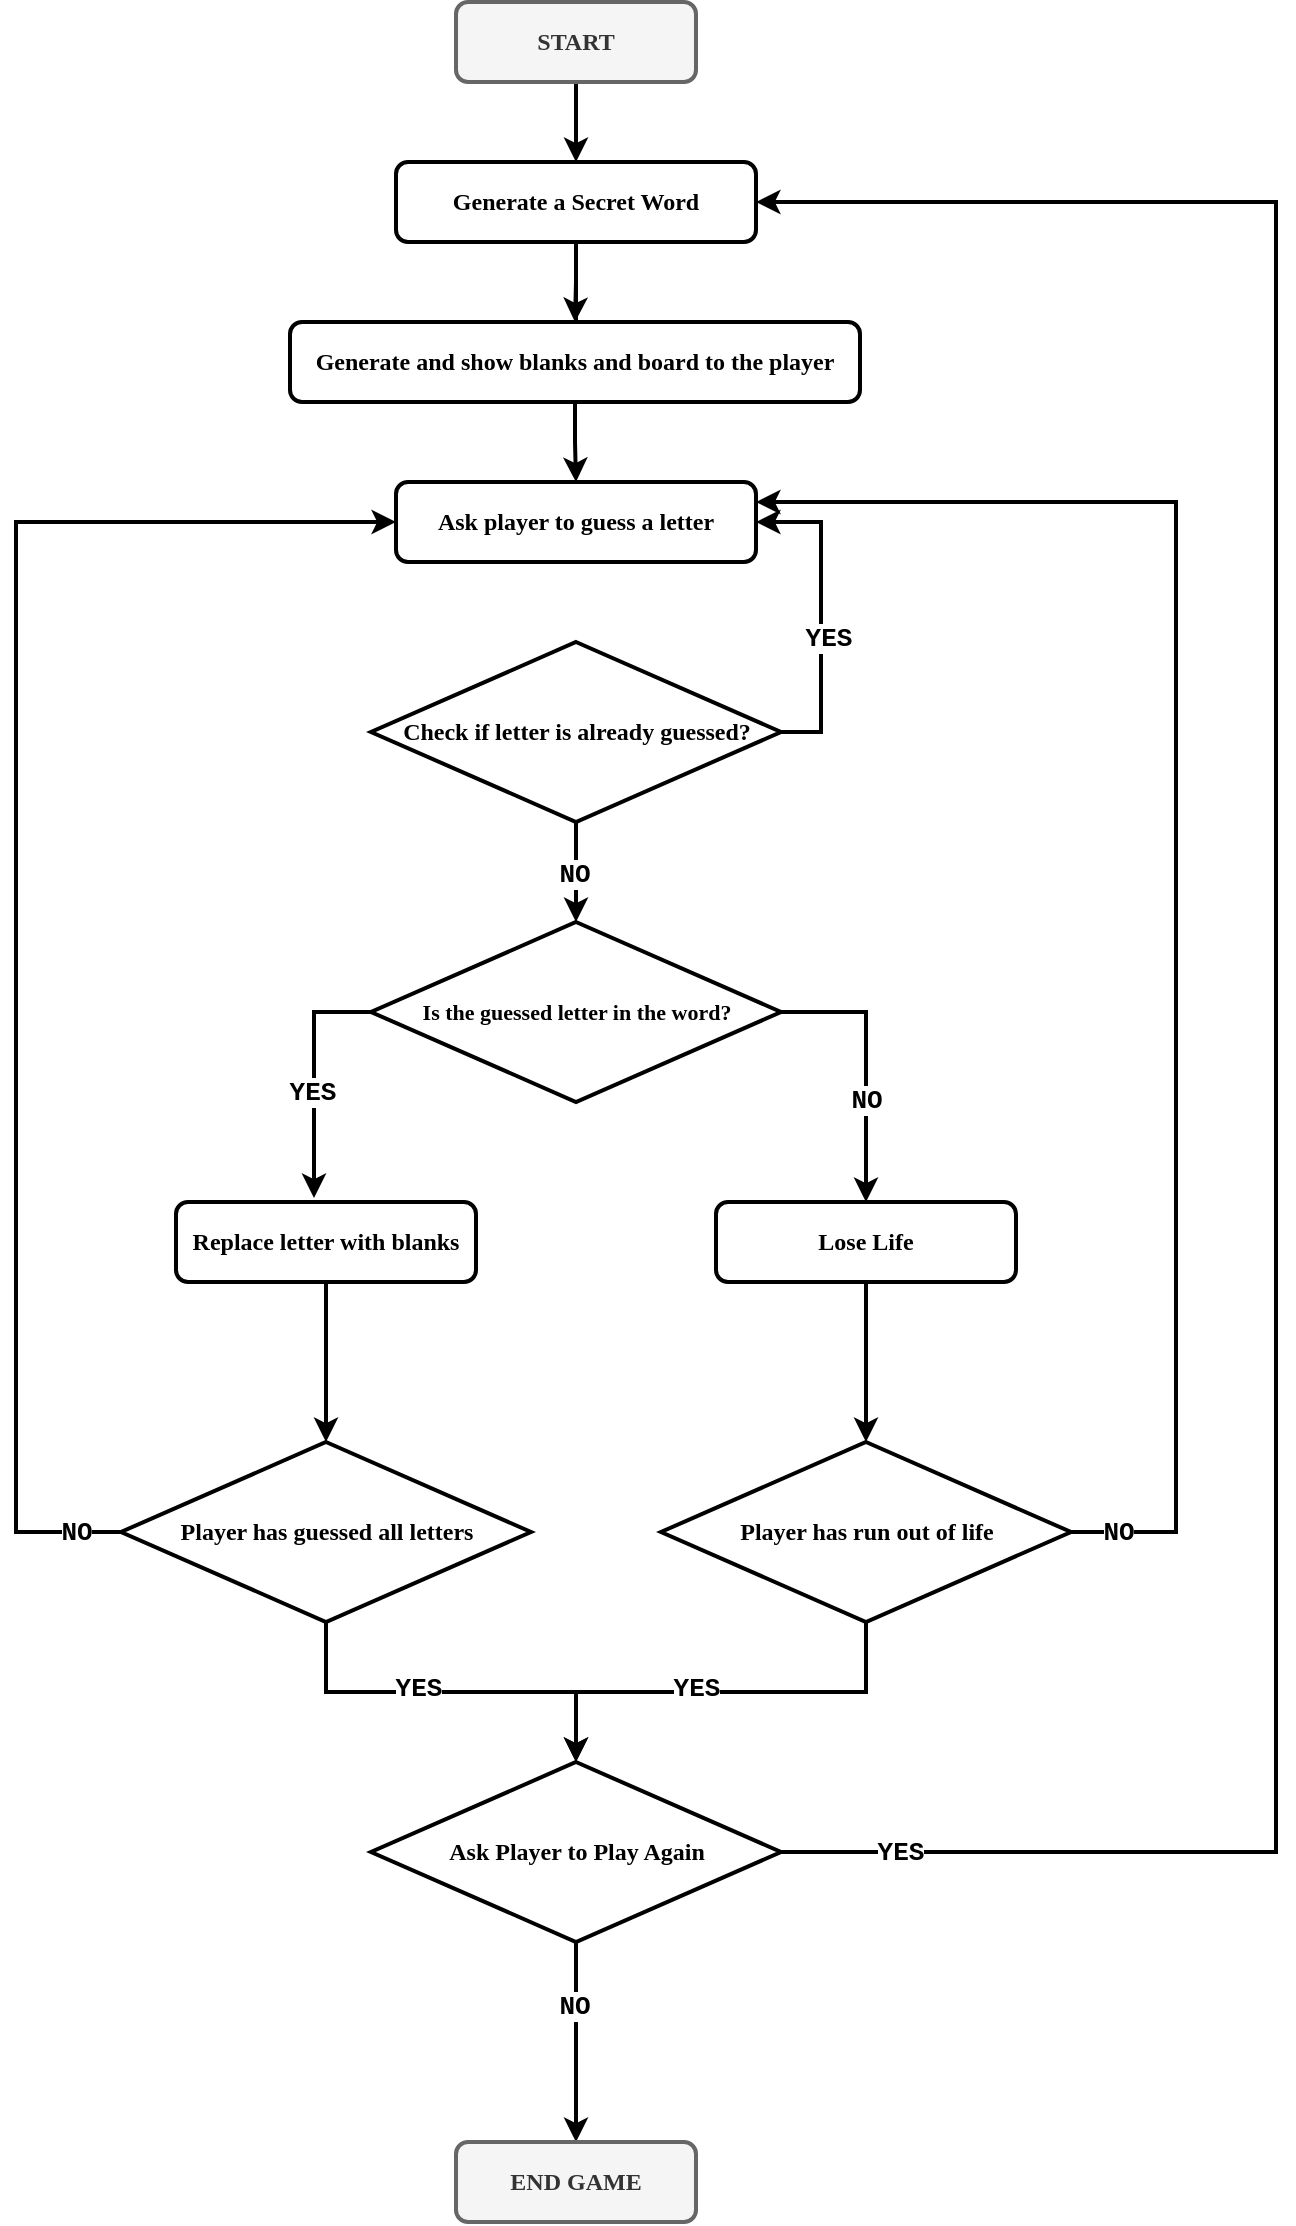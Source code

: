 <mxfile version="15.5.8" type="device" pages="8"><diagram id="QtfqRLX_y2y3MLh65wJu" name="Page-1"><mxGraphModel dx="1186" dy="688" grid="1" gridSize="10" guides="1" tooltips="1" connect="1" arrows="1" fold="1" page="1" pageScale="1" pageWidth="850" pageHeight="1100" math="0" shadow="0"><root><mxCell id="0"/><mxCell id="1" parent="0"/><mxCell id="5QJdTvRy6ko-_3aIKWWX-12" value="" style="edgeStyle=orthogonalEdgeStyle;rounded=0;orthogonalLoop=1;jettySize=auto;html=1;strokeWidth=2;" parent="1" source="5QJdTvRy6ko-_3aIKWWX-1" target="5QJdTvRy6ko-_3aIKWWX-2" edge="1"><mxGeometry relative="1" as="geometry"/></mxCell><mxCell id="5QJdTvRy6ko-_3aIKWWX-1" value="START" style="rounded=1;whiteSpace=wrap;html=1;strokeWidth=2;fontFamily=Verdana;fontStyle=1;fillColor=#f5f5f5;strokeColor=#666666;fontColor=#333333;" parent="1" vertex="1"><mxGeometry x="340" y="30" width="120" height="40" as="geometry"/></mxCell><mxCell id="5QJdTvRy6ko-_3aIKWWX-13" value="" style="edgeStyle=orthogonalEdgeStyle;rounded=0;orthogonalLoop=1;jettySize=auto;html=1;strokeWidth=2;" parent="1" source="5QJdTvRy6ko-_3aIKWWX-2" target="5QJdTvRy6ko-_3aIKWWX-3" edge="1"><mxGeometry relative="1" as="geometry"/></mxCell><mxCell id="WyK83jniowayXPYNZRGC-2" value="" style="edgeStyle=orthogonalEdgeStyle;rounded=0;orthogonalLoop=1;jettySize=auto;html=1;fontFamily=Courier New;fontSize=13;strokeWidth=2;" parent="1" source="5QJdTvRy6ko-_3aIKWWX-2" edge="1"><mxGeometry relative="1" as="geometry"><mxPoint x="400" y="230" as="targetPoint"/></mxGeometry></mxCell><mxCell id="5QJdTvRy6ko-_3aIKWWX-2" value="Generate a Secret Word" style="rounded=1;whiteSpace=wrap;html=1;strokeWidth=2;fontFamily=Verdana;fontStyle=1" parent="1" vertex="1"><mxGeometry x="310" y="110" width="180" height="40" as="geometry"/></mxCell><mxCell id="5QJdTvRy6ko-_3aIKWWX-14" value="" style="edgeStyle=orthogonalEdgeStyle;rounded=0;orthogonalLoop=1;jettySize=auto;html=1;strokeWidth=2;" parent="1" source="5QJdTvRy6ko-_3aIKWWX-3" target="5QJdTvRy6ko-_3aIKWWX-4" edge="1"><mxGeometry relative="1" as="geometry"/></mxCell><mxCell id="5QJdTvRy6ko-_3aIKWWX-3" value="Generate and show blanks and board to the player" style="rounded=1;whiteSpace=wrap;html=1;strokeWidth=2;fontFamily=Verdana;fontStyle=1" parent="1" vertex="1"><mxGeometry x="257" y="190" width="285" height="40" as="geometry"/></mxCell><mxCell id="5QJdTvRy6ko-_3aIKWWX-4" value="Ask player to guess a letter" style="rounded=1;whiteSpace=wrap;html=1;strokeWidth=2;fontFamily=Verdana;fontStyle=1" parent="1" vertex="1"><mxGeometry x="310" y="270" width="180" height="40" as="geometry"/></mxCell><mxCell id="5QJdTvRy6ko-_3aIKWWX-8" value="" style="edgeStyle=orthogonalEdgeStyle;rounded=0;orthogonalLoop=1;jettySize=auto;html=1;entryX=1;entryY=0.5;entryDx=0;entryDy=0;exitX=1;exitY=0.5;exitDx=0;exitDy=0;strokeWidth=2;" parent="1" source="5QJdTvRy6ko-_3aIKWWX-5" target="5QJdTvRy6ko-_3aIKWWX-4" edge="1"><mxGeometry relative="1" as="geometry"><mxPoint x="625" y="405" as="targetPoint"/></mxGeometry></mxCell><mxCell id="5QJdTvRy6ko-_3aIKWWX-9" value="YES" style="edgeLabel;html=1;align=center;verticalAlign=middle;resizable=0;points=[];fontFamily=Courier New;fontSize=13;fontStyle=1" parent="5QJdTvRy6ko-_3aIKWWX-8" vertex="1" connectable="0"><mxGeometry x="-0.152" y="-2" relative="1" as="geometry"><mxPoint x="1" as="offset"/></mxGeometry></mxCell><mxCell id="5QJdTvRy6ko-_3aIKWWX-10" value="" style="edgeStyle=orthogonalEdgeStyle;rounded=0;orthogonalLoop=1;jettySize=auto;html=1;strokeWidth=2;" parent="1" source="5QJdTvRy6ko-_3aIKWWX-5" target="5QJdTvRy6ko-_3aIKWWX-6" edge="1"><mxGeometry relative="1" as="geometry"/></mxCell><mxCell id="5QJdTvRy6ko-_3aIKWWX-11" value="NO" style="edgeLabel;html=1;align=center;verticalAlign=middle;resizable=0;points=[];fontFamily=Courier New;fontSize=13;fontStyle=1" parent="5QJdTvRy6ko-_3aIKWWX-10" vertex="1" connectable="0"><mxGeometry x="0.04" y="-3" relative="1" as="geometry"><mxPoint x="2" as="offset"/></mxGeometry></mxCell><mxCell id="5QJdTvRy6ko-_3aIKWWX-5" value="Check if letter is already guessed?" style="rhombus;whiteSpace=wrap;html=1;strokeWidth=2;fontFamily=Verdana;fontStyle=1" parent="1" vertex="1"><mxGeometry x="297.5" y="350" width="205" height="90" as="geometry"/></mxCell><mxCell id="5QJdTvRy6ko-_3aIKWWX-18" value="" style="edgeStyle=orthogonalEdgeStyle;rounded=0;orthogonalLoop=1;jettySize=auto;html=1;entryX=0.5;entryY=0;entryDx=0;entryDy=0;exitX=1;exitY=0.5;exitDx=0;exitDy=0;strokeWidth=2;" parent="1" source="5QJdTvRy6ko-_3aIKWWX-6" target="5QJdTvRy6ko-_3aIKWWX-16" edge="1"><mxGeometry relative="1" as="geometry"><mxPoint x="625" y="535" as="targetPoint"/></mxGeometry></mxCell><mxCell id="5QJdTvRy6ko-_3aIKWWX-51" value="NO" style="edgeLabel;html=1;align=center;verticalAlign=middle;resizable=0;points=[];fontFamily=Courier New;fontSize=13;fontStyle=1" parent="5QJdTvRy6ko-_3aIKWWX-18" vertex="1" connectable="0"><mxGeometry x="0.244" relative="1" as="geometry"><mxPoint y="1" as="offset"/></mxGeometry></mxCell><mxCell id="5QJdTvRy6ko-_3aIKWWX-20" value="" style="edgeStyle=orthogonalEdgeStyle;rounded=0;orthogonalLoop=1;jettySize=auto;html=1;entryX=0.46;entryY=-0.05;entryDx=0;entryDy=0;entryPerimeter=0;exitX=0;exitY=0.5;exitDx=0;exitDy=0;strokeWidth=2;" parent="1" source="5QJdTvRy6ko-_3aIKWWX-6" target="5QJdTvRy6ko-_3aIKWWX-15" edge="1"><mxGeometry relative="1" as="geometry"><mxPoint x="217.5" y="535" as="targetPoint"/></mxGeometry></mxCell><mxCell id="5QJdTvRy6ko-_3aIKWWX-50" value="YES" style="edgeLabel;html=1;align=center;verticalAlign=middle;resizable=0;points=[];fontFamily=Courier New;fontSize=13;fontStyle=1" parent="5QJdTvRy6ko-_3aIKWWX-20" vertex="1" connectable="0"><mxGeometry x="0.128" y="-1" relative="1" as="geometry"><mxPoint as="offset"/></mxGeometry></mxCell><mxCell id="5QJdTvRy6ko-_3aIKWWX-6" value="&lt;font style=&quot;font-size: 11px&quot;&gt;Is the guessed letter in the word?&lt;/font&gt;" style="rhombus;whiteSpace=wrap;html=1;strokeWidth=2;fontFamily=Verdana;fontStyle=1" parent="1" vertex="1"><mxGeometry x="297.5" y="490" width="205" height="90" as="geometry"/></mxCell><mxCell id="5QJdTvRy6ko-_3aIKWWX-22" value="" style="edgeStyle=orthogonalEdgeStyle;rounded=0;orthogonalLoop=1;jettySize=auto;html=1;entryX=0.5;entryY=0;entryDx=0;entryDy=0;strokeWidth=2;" parent="1" source="5QJdTvRy6ko-_3aIKWWX-15" target="5QJdTvRy6ko-_3aIKWWX-23" edge="1"><mxGeometry relative="1" as="geometry"><mxPoint x="275" y="730" as="targetPoint"/></mxGeometry></mxCell><mxCell id="5QJdTvRy6ko-_3aIKWWX-15" value="Replace letter with blanks" style="rounded=1;whiteSpace=wrap;html=1;strokeWidth=2;fontFamily=Verdana;fontStyle=1" parent="1" vertex="1"><mxGeometry x="200" y="630" width="150" height="40" as="geometry"/></mxCell><mxCell id="5QJdTvRy6ko-_3aIKWWX-25" value="" style="edgeStyle=orthogonalEdgeStyle;rounded=0;orthogonalLoop=1;jettySize=auto;html=1;strokeWidth=2;" parent="1" source="5QJdTvRy6ko-_3aIKWWX-16" target="5QJdTvRy6ko-_3aIKWWX-24" edge="1"><mxGeometry relative="1" as="geometry"/></mxCell><mxCell id="5QJdTvRy6ko-_3aIKWWX-16" value="Lose Life" style="rounded=1;whiteSpace=wrap;html=1;strokeWidth=2;fontFamily=Verdana;fontStyle=1" parent="1" vertex="1"><mxGeometry x="470" y="630" width="150" height="40" as="geometry"/></mxCell><mxCell id="5QJdTvRy6ko-_3aIKWWX-27" value="" style="edgeStyle=orthogonalEdgeStyle;rounded=0;orthogonalLoop=1;jettySize=auto;html=1;entryX=0;entryY=0.5;entryDx=0;entryDy=0;exitX=0;exitY=0.5;exitDx=0;exitDy=0;strokeWidth=2;" parent="1" source="5QJdTvRy6ko-_3aIKWWX-23" target="5QJdTvRy6ko-_3aIKWWX-4" edge="1"><mxGeometry relative="1" as="geometry"><mxPoint x="170" y="790" as="sourcePoint"/><mxPoint x="92.5" y="795" as="targetPoint"/><Array as="points"><mxPoint x="120" y="795"/><mxPoint x="120" y="290"/></Array></mxGeometry></mxCell><mxCell id="5QJdTvRy6ko-_3aIKWWX-49" value="NO" style="edgeLabel;html=1;align=center;verticalAlign=middle;resizable=0;points=[];fontFamily=Courier New;fontSize=13;fontStyle=1" parent="5QJdTvRy6ko-_3aIKWWX-27" vertex="1" connectable="0"><mxGeometry x="-0.972" relative="1" as="geometry"><mxPoint x="-12" as="offset"/></mxGeometry></mxCell><mxCell id="5QJdTvRy6ko-_3aIKWWX-33" value="" style="edgeStyle=orthogonalEdgeStyle;rounded=0;orthogonalLoop=1;jettySize=auto;html=1;strokeWidth=2;" parent="1" source="5QJdTvRy6ko-_3aIKWWX-23" target="5QJdTvRy6ko-_3aIKWWX-32" edge="1"><mxGeometry relative="1" as="geometry"/></mxCell><mxCell id="5QJdTvRy6ko-_3aIKWWX-34" value="YES" style="edgeLabel;html=1;align=center;verticalAlign=middle;resizable=0;points=[];fontFamily=Courier New;fontSize=13;fontStyle=1" parent="5QJdTvRy6ko-_3aIKWWX-33" vertex="1" connectable="0"><mxGeometry x="-0.169" y="2" relative="1" as="geometry"><mxPoint as="offset"/></mxGeometry></mxCell><mxCell id="5QJdTvRy6ko-_3aIKWWX-23" value="Player has guessed all letters" style="rhombus;whiteSpace=wrap;html=1;strokeWidth=2;fontFamily=Verdana;fontStyle=1" parent="1" vertex="1"><mxGeometry x="172.5" y="750" width="205" height="90" as="geometry"/></mxCell><mxCell id="5QJdTvRy6ko-_3aIKWWX-30" value="" style="edgeStyle=orthogonalEdgeStyle;rounded=0;orthogonalLoop=1;jettySize=auto;html=1;entryX=1;entryY=0.25;entryDx=0;entryDy=0;exitX=1;exitY=0.5;exitDx=0;exitDy=0;strokeWidth=2;" parent="1" source="5QJdTvRy6ko-_3aIKWWX-24" target="5QJdTvRy6ko-_3aIKWWX-4" edge="1"><mxGeometry relative="1" as="geometry"><mxPoint x="770" y="795" as="targetPoint"/><Array as="points"><mxPoint x="700" y="795"/><mxPoint x="700" y="280"/></Array></mxGeometry></mxCell><mxCell id="5QJdTvRy6ko-_3aIKWWX-48" value="NO" style="edgeLabel;html=1;align=center;verticalAlign=middle;resizable=0;points=[];fontFamily=Courier New;fontSize=13;fontStyle=1" parent="5QJdTvRy6ko-_3aIKWWX-30" vertex="1" connectable="0"><mxGeometry x="-0.962" y="1" relative="1" as="geometry"><mxPoint x="8" y="1" as="offset"/></mxGeometry></mxCell><mxCell id="5QJdTvRy6ko-_3aIKWWX-36" value="" style="edgeStyle=orthogonalEdgeStyle;rounded=0;orthogonalLoop=1;jettySize=auto;html=1;strokeWidth=2;" parent="1" source="5QJdTvRy6ko-_3aIKWWX-24" target="5QJdTvRy6ko-_3aIKWWX-32" edge="1"><mxGeometry relative="1" as="geometry"><mxPoint x="545" y="925" as="targetPoint"/></mxGeometry></mxCell><mxCell id="5QJdTvRy6ko-_3aIKWWX-38" value="YES" style="edgeLabel;html=1;align=center;verticalAlign=middle;resizable=0;points=[];fontFamily=Courier New;fontSize=13;fontStyle=1" parent="5QJdTvRy6ko-_3aIKWWX-36" vertex="1" connectable="0"><mxGeometry x="0.135" relative="1" as="geometry"><mxPoint x="2" y="-2" as="offset"/></mxGeometry></mxCell><mxCell id="5QJdTvRy6ko-_3aIKWWX-24" value="Player has run out of life" style="rhombus;whiteSpace=wrap;html=1;strokeWidth=2;fontFamily=Verdana;fontStyle=1" parent="1" vertex="1"><mxGeometry x="442.5" y="750" width="205" height="90" as="geometry"/></mxCell><mxCell id="5QJdTvRy6ko-_3aIKWWX-40" value="" style="edgeStyle=orthogonalEdgeStyle;rounded=0;orthogonalLoop=1;jettySize=auto;html=1;entryX=1;entryY=0.5;entryDx=0;entryDy=0;exitX=1;exitY=0.5;exitDx=0;exitDy=0;strokeWidth=2;" parent="1" source="5QJdTvRy6ko-_3aIKWWX-32" target="5QJdTvRy6ko-_3aIKWWX-2" edge="1"><mxGeometry relative="1" as="geometry"><mxPoint x="510" y="955" as="sourcePoint"/><mxPoint x="710" y="570" as="targetPoint"/><Array as="points"><mxPoint x="750" y="955"/><mxPoint x="750" y="130"/></Array></mxGeometry></mxCell><mxCell id="5QJdTvRy6ko-_3aIKWWX-42" value="YES" style="edgeLabel;html=1;align=center;verticalAlign=middle;resizable=0;points=[];fontFamily=Courier New;fontStyle=1;fontSize=13;" parent="5QJdTvRy6ko-_3aIKWWX-40" vertex="1" connectable="0"><mxGeometry x="-0.912" relative="1" as="geometry"><mxPoint x="1" as="offset"/></mxGeometry></mxCell><mxCell id="5QJdTvRy6ko-_3aIKWWX-44" value="" style="edgeStyle=orthogonalEdgeStyle;rounded=0;orthogonalLoop=1;jettySize=auto;html=1;entryX=0.5;entryY=0;entryDx=0;entryDy=0;strokeWidth=2;" parent="1" source="5QJdTvRy6ko-_3aIKWWX-32" target="5QJdTvRy6ko-_3aIKWWX-45" edge="1"><mxGeometry relative="1" as="geometry"><mxPoint x="400" y="1095" as="targetPoint"/></mxGeometry></mxCell><mxCell id="5QJdTvRy6ko-_3aIKWWX-46" value="NO" style="edgeLabel;html=1;align=center;verticalAlign=middle;resizable=0;points=[];fontFamily=Courier New;fontSize=13;fontStyle=1" parent="5QJdTvRy6ko-_3aIKWWX-44" vertex="1" connectable="0"><mxGeometry x="-0.36" y="-1" relative="1" as="geometry"><mxPoint as="offset"/></mxGeometry></mxCell><mxCell id="5QJdTvRy6ko-_3aIKWWX-32" value="Ask Player to Play Again" style="rhombus;whiteSpace=wrap;html=1;strokeWidth=2;fontFamily=Verdana;fontStyle=1" parent="1" vertex="1"><mxGeometry x="297.5" y="910" width="205" height="90" as="geometry"/></mxCell><mxCell id="5QJdTvRy6ko-_3aIKWWX-45" value="END GAME" style="rounded=1;whiteSpace=wrap;html=1;strokeWidth=2;fillColor=#f5f5f5;strokeColor=#666666;fontColor=#333333;fontFamily=Verdana;fontStyle=1" parent="1" vertex="1"><mxGeometry x="340" y="1100" width="120" height="40" as="geometry"/></mxCell></root></mxGraphModel></diagram><diagram id="a1zg-1CqwfpBeM4gt_TT" name="Page-2"><mxGraphModel dx="1186" dy="688" grid="1" gridSize="10" guides="1" tooltips="1" connect="1" arrows="1" fold="1" page="1" pageScale="1" pageWidth="850" pageHeight="1100" math="0" shadow="0"><root><mxCell id="n2rVCfsKQ6Rdg0OS0czI-0"/><mxCell id="n2rVCfsKQ6Rdg0OS0czI-1" parent="n2rVCfsKQ6Rdg0OS0czI-0"/><mxCell id="XHoIiYXV_9tsdJncKpcA-1" value="START" style="rounded=1;whiteSpace=wrap;html=1;strokeWidth=2;fontFamily=Verdana;fontStyle=1;fillColor=#f5f5f5;strokeColor=#666666;fontColor=#333333;" vertex="1" parent="n2rVCfsKQ6Rdg0OS0czI-1"><mxGeometry x="340" y="30" width="120" height="40" as="geometry"/></mxCell><mxCell id="XHoIiYXV_9tsdJncKpcA-37" value="END" style="rounded=1;whiteSpace=wrap;html=1;strokeWidth=2;fillColor=#f5f5f5;strokeColor=#666666;fontColor=#333333;fontFamily=Verdana;fontStyle=1" vertex="1" parent="n2rVCfsKQ6Rdg0OS0czI-1"><mxGeometry x="510" y="1100" width="120" height="40" as="geometry"/></mxCell><mxCell id="3ZB-bjOD8ddceVz4gGR1-1" value="START" style="rounded=1;whiteSpace=wrap;html=1;strokeWidth=2;fontFamily=Verdana;fontStyle=1;fillColor=#f5f5f5;strokeColor=#666666;fontColor=#333333;" vertex="1" parent="n2rVCfsKQ6Rdg0OS0czI-1"><mxGeometry x="340" y="30" width="120" height="40" as="geometry"/></mxCell><mxCell id="7rTe0G1KRmgyeeuk-qze-0" value="" style="edgeStyle=orthogonalEdgeStyle;rounded=0;orthogonalLoop=1;jettySize=auto;html=1;strokeWidth=2;" edge="1" parent="n2rVCfsKQ6Rdg0OS0czI-1" source="7rTe0G1KRmgyeeuk-qze-1" target="7rTe0G1KRmgyeeuk-qze-4"><mxGeometry relative="1" as="geometry"/></mxCell><mxCell id="7rTe0G1KRmgyeeuk-qze-1" value="START" style="rounded=1;whiteSpace=wrap;html=1;strokeWidth=2;fontFamily=Verdana;fontStyle=1;fillColor=#f5f5f5;strokeColor=#666666;fontColor=#333333;" vertex="1" parent="n2rVCfsKQ6Rdg0OS0czI-1"><mxGeometry x="340" y="30" width="120" height="40" as="geometry"/></mxCell><mxCell id="7rTe0G1KRmgyeeuk-qze-2" value="" style="edgeStyle=orthogonalEdgeStyle;rounded=0;orthogonalLoop=1;jettySize=auto;html=1;strokeWidth=2;" edge="1" parent="n2rVCfsKQ6Rdg0OS0czI-1" source="7rTe0G1KRmgyeeuk-qze-4" target="7rTe0G1KRmgyeeuk-qze-6"><mxGeometry relative="1" as="geometry"/></mxCell><mxCell id="7rTe0G1KRmgyeeuk-qze-3" value="" style="edgeStyle=orthogonalEdgeStyle;rounded=0;orthogonalLoop=1;jettySize=auto;html=1;fontFamily=Courier New;fontSize=13;strokeWidth=2;" edge="1" parent="n2rVCfsKQ6Rdg0OS0czI-1" source="7rTe0G1KRmgyeeuk-qze-4"><mxGeometry relative="1" as="geometry"><mxPoint x="400" y="230" as="targetPoint"/></mxGeometry></mxCell><mxCell id="7rTe0G1KRmgyeeuk-qze-4" value="Generate a Secret Word" style="rounded=1;whiteSpace=wrap;html=1;strokeWidth=2;fontFamily=Verdana;fontStyle=1" vertex="1" parent="n2rVCfsKQ6Rdg0OS0czI-1"><mxGeometry x="310" y="110" width="180" height="40" as="geometry"/></mxCell><mxCell id="7rTe0G1KRmgyeeuk-qze-5" value="" style="edgeStyle=orthogonalEdgeStyle;rounded=0;orthogonalLoop=1;jettySize=auto;html=1;strokeWidth=2;" edge="1" parent="n2rVCfsKQ6Rdg0OS0czI-1" source="7rTe0G1KRmgyeeuk-qze-6" target="7rTe0G1KRmgyeeuk-qze-7"><mxGeometry relative="1" as="geometry"/></mxCell><mxCell id="7rTe0G1KRmgyeeuk-qze-6" value="Generate and show blanks and board to the player" style="rounded=1;whiteSpace=wrap;html=1;strokeWidth=2;fontFamily=Verdana;fontStyle=1" vertex="1" parent="n2rVCfsKQ6Rdg0OS0czI-1"><mxGeometry x="257" y="190" width="285" height="40" as="geometry"/></mxCell><mxCell id="7rTe0G1KRmgyeeuk-qze-7" value="Ask player to guess a letter" style="rounded=1;whiteSpace=wrap;html=1;strokeWidth=2;fontFamily=Verdana;fontStyle=1" vertex="1" parent="n2rVCfsKQ6Rdg0OS0czI-1"><mxGeometry x="310" y="270" width="180" height="40" as="geometry"/></mxCell><mxCell id="K0t4ZExnwIxnqKCgRlmq-0" value="" style="edgeStyle=orthogonalEdgeStyle;rounded=0;orthogonalLoop=1;jettySize=auto;html=1;entryX=1;entryY=0.5;entryDx=0;entryDy=0;exitX=1;exitY=0.5;exitDx=0;exitDy=0;strokeWidth=2;" edge="1" parent="n2rVCfsKQ6Rdg0OS0czI-1" source="K0t4ZExnwIxnqKCgRlmq-4" target="7rTe0G1KRmgyeeuk-qze-7"><mxGeometry relative="1" as="geometry"><mxPoint x="490" y="290" as="targetPoint"/></mxGeometry></mxCell><mxCell id="K0t4ZExnwIxnqKCgRlmq-1" value="YES" style="edgeLabel;html=1;align=center;verticalAlign=middle;resizable=0;points=[];fontFamily=Courier New;fontSize=13;fontStyle=1" vertex="1" connectable="0" parent="K0t4ZExnwIxnqKCgRlmq-0"><mxGeometry x="-0.152" y="-2" relative="1" as="geometry"><mxPoint x="1" as="offset"/></mxGeometry></mxCell><mxCell id="K0t4ZExnwIxnqKCgRlmq-2" value="" style="edgeStyle=orthogonalEdgeStyle;rounded=0;orthogonalLoop=1;jettySize=auto;html=1;strokeWidth=2;" edge="1" parent="n2rVCfsKQ6Rdg0OS0czI-1" source="K0t4ZExnwIxnqKCgRlmq-4" target="K0t4ZExnwIxnqKCgRlmq-5"><mxGeometry relative="1" as="geometry"/></mxCell><mxCell id="K0t4ZExnwIxnqKCgRlmq-3" value="NO" style="edgeLabel;html=1;align=center;verticalAlign=middle;resizable=0;points=[];fontFamily=Courier New;fontSize=13;fontStyle=1" vertex="1" connectable="0" parent="K0t4ZExnwIxnqKCgRlmq-2"><mxGeometry x="0.04" y="-3" relative="1" as="geometry"><mxPoint x="2" as="offset"/></mxGeometry></mxCell><mxCell id="K0t4ZExnwIxnqKCgRlmq-4" value="Check if letter is already guessed?" style="rhombus;whiteSpace=wrap;html=1;strokeWidth=2;fontFamily=Verdana;fontStyle=1" vertex="1" parent="n2rVCfsKQ6Rdg0OS0czI-1"><mxGeometry x="297.5" y="350" width="205" height="90" as="geometry"/></mxCell><mxCell id="K0t4ZExnwIxnqKCgRlmq-5" value="&lt;font style=&quot;font-size: 11px&quot;&gt;Is the guessed letter in the word?&lt;/font&gt;" style="rhombus;whiteSpace=wrap;html=1;strokeWidth=2;fontFamily=Verdana;fontStyle=1" vertex="1" parent="n2rVCfsKQ6Rdg0OS0czI-1"><mxGeometry x="297.5" y="490" width="205" height="90" as="geometry"/></mxCell><mxCell id="gUkqgxgWM5YtDjcdcdjC-0" value="" style="edgeStyle=orthogonalEdgeStyle;rounded=0;orthogonalLoop=1;jettySize=auto;html=1;entryX=0.5;entryY=0;entryDx=0;entryDy=0;strokeWidth=2;exitX=1;exitY=0.5;exitDx=0;exitDy=0;" edge="1" parent="n2rVCfsKQ6Rdg0OS0czI-1" target="gUkqgxgWM5YtDjcdcdjC-6" source="K0t4ZExnwIxnqKCgRlmq-5"><mxGeometry relative="1" as="geometry"><mxPoint x="520" y="535" as="sourcePoint"/><mxPoint x="625" y="535" as="targetPoint"/></mxGeometry></mxCell><mxCell id="gUkqgxgWM5YtDjcdcdjC-1" value="NO" style="edgeLabel;html=1;align=center;verticalAlign=middle;resizable=0;points=[];fontFamily=Courier New;fontSize=13;fontStyle=1" vertex="1" connectable="0" parent="gUkqgxgWM5YtDjcdcdjC-0"><mxGeometry x="0.244" relative="1" as="geometry"><mxPoint y="1" as="offset"/></mxGeometry></mxCell><mxCell id="gUkqgxgWM5YtDjcdcdjC-2" value="" style="edgeStyle=orthogonalEdgeStyle;rounded=0;orthogonalLoop=1;jettySize=auto;html=1;entryX=0.46;entryY=-0.05;entryDx=0;entryDy=0;entryPerimeter=0;strokeWidth=2;exitX=0;exitY=0.5;exitDx=0;exitDy=0;" edge="1" parent="n2rVCfsKQ6Rdg0OS0czI-1" target="gUkqgxgWM5YtDjcdcdjC-5" source="K0t4ZExnwIxnqKCgRlmq-5"><mxGeometry relative="1" as="geometry"><mxPoint x="260" y="530" as="sourcePoint"/><mxPoint x="217.5" y="535" as="targetPoint"/></mxGeometry></mxCell><mxCell id="gUkqgxgWM5YtDjcdcdjC-3" value="YES" style="edgeLabel;html=1;align=center;verticalAlign=middle;resizable=0;points=[];fontFamily=Courier New;fontSize=13;fontStyle=1" vertex="1" connectable="0" parent="gUkqgxgWM5YtDjcdcdjC-2"><mxGeometry x="0.128" y="-1" relative="1" as="geometry"><mxPoint as="offset"/></mxGeometry></mxCell><mxCell id="gUkqgxgWM5YtDjcdcdjC-4" value="" style="edgeStyle=orthogonalEdgeStyle;rounded=0;orthogonalLoop=1;jettySize=auto;html=1;entryX=0.5;entryY=0;entryDx=0;entryDy=0;strokeWidth=2;" edge="1" parent="n2rVCfsKQ6Rdg0OS0czI-1" source="gUkqgxgWM5YtDjcdcdjC-5" target="gUkqgxgWM5YtDjcdcdjC-9"><mxGeometry relative="1" as="geometry"><mxPoint x="275" y="730" as="targetPoint"/></mxGeometry></mxCell><mxCell id="gUkqgxgWM5YtDjcdcdjC-5" value="Replace letter with blanks" style="rounded=1;whiteSpace=wrap;html=1;strokeWidth=2;fontFamily=Verdana;fontStyle=1" vertex="1" parent="n2rVCfsKQ6Rdg0OS0czI-1"><mxGeometry x="200" y="630" width="150" height="40" as="geometry"/></mxCell><mxCell id="gUkqgxgWM5YtDjcdcdjC-13" value="" style="edgeStyle=orthogonalEdgeStyle;rounded=0;orthogonalLoop=1;jettySize=auto;html=1;fontFamily=Courier New;fontSize=13;strokeWidth=2;" edge="1" parent="n2rVCfsKQ6Rdg0OS0czI-1" source="gUkqgxgWM5YtDjcdcdjC-6" target="gUkqgxgWM5YtDjcdcdjC-12"><mxGeometry relative="1" as="geometry"/></mxCell><mxCell id="gUkqgxgWM5YtDjcdcdjC-6" value="Lose Life" style="rounded=1;whiteSpace=wrap;html=1;strokeWidth=2;fontFamily=Verdana;fontStyle=1" vertex="1" parent="n2rVCfsKQ6Rdg0OS0czI-1"><mxGeometry x="470" y="630" width="150" height="40" as="geometry"/></mxCell><mxCell id="gUkqgxgWM5YtDjcdcdjC-7" value="" style="edgeStyle=orthogonalEdgeStyle;rounded=0;orthogonalLoop=1;jettySize=auto;html=1;entryX=0;entryY=0.5;entryDx=0;entryDy=0;exitX=0;exitY=0.5;exitDx=0;exitDy=0;strokeWidth=2;" edge="1" parent="n2rVCfsKQ6Rdg0OS0czI-1" source="gUkqgxgWM5YtDjcdcdjC-9"><mxGeometry relative="1" as="geometry"><mxPoint x="170" y="790" as="sourcePoint"/><mxPoint x="310" y="290" as="targetPoint"/><Array as="points"><mxPoint x="120" y="795"/><mxPoint x="120" y="290"/></Array></mxGeometry></mxCell><mxCell id="gUkqgxgWM5YtDjcdcdjC-8" value="NO" style="edgeLabel;html=1;align=center;verticalAlign=middle;resizable=0;points=[];fontFamily=Courier New;fontSize=13;fontStyle=1" vertex="1" connectable="0" parent="gUkqgxgWM5YtDjcdcdjC-7"><mxGeometry x="-0.972" relative="1" as="geometry"><mxPoint x="-12" as="offset"/></mxGeometry></mxCell><mxCell id="gUkqgxgWM5YtDjcdcdjC-9" value="Player has guessed all letters" style="rhombus;whiteSpace=wrap;html=1;strokeWidth=2;fontFamily=Verdana;fontStyle=1;fontSize=11;" vertex="1" parent="n2rVCfsKQ6Rdg0OS0czI-1"><mxGeometry x="172.5" y="750" width="205" height="90" as="geometry"/></mxCell><mxCell id="gUkqgxgWM5YtDjcdcdjC-10" value="" style="edgeStyle=orthogonalEdgeStyle;rounded=0;orthogonalLoop=1;jettySize=auto;html=1;entryX=1;entryY=0.25;entryDx=0;entryDy=0;exitX=1;exitY=0.5;exitDx=0;exitDy=0;strokeWidth=2;" edge="1" parent="n2rVCfsKQ6Rdg0OS0czI-1" source="gUkqgxgWM5YtDjcdcdjC-12"><mxGeometry relative="1" as="geometry"><mxPoint x="490" y="280" as="targetPoint"/><Array as="points"><mxPoint x="700" y="795"/><mxPoint x="700" y="280"/></Array></mxGeometry></mxCell><mxCell id="gUkqgxgWM5YtDjcdcdjC-11" value="NO" style="edgeLabel;html=1;align=center;verticalAlign=middle;resizable=0;points=[];fontFamily=Courier New;fontSize=13;fontStyle=1" vertex="1" connectable="0" parent="gUkqgxgWM5YtDjcdcdjC-10"><mxGeometry x="-0.962" y="1" relative="1" as="geometry"><mxPoint x="8" y="1" as="offset"/></mxGeometry></mxCell><mxCell id="gUkqgxgWM5YtDjcdcdjC-12" value="Player has run out of life" style="rhombus;whiteSpace=wrap;html=1;strokeWidth=2;fontFamily=Verdana;fontStyle=1" vertex="1" parent="n2rVCfsKQ6Rdg0OS0czI-1"><mxGeometry x="442.5" y="750" width="205" height="90" as="geometry"/></mxCell><mxCell id="Z9aLae-RPJPpEd7qc4uV-0" value="" style="edgeStyle=orthogonalEdgeStyle;rounded=0;orthogonalLoop=1;jettySize=auto;html=1;strokeWidth=2;exitX=0.5;exitY=1;exitDx=0;exitDy=0;" edge="1" parent="n2rVCfsKQ6Rdg0OS0czI-1" target="Z9aLae-RPJPpEd7qc4uV-8" source="gUkqgxgWM5YtDjcdcdjC-9"><mxGeometry relative="1" as="geometry"><mxPoint x="275" y="860" as="sourcePoint"/></mxGeometry></mxCell><mxCell id="Z9aLae-RPJPpEd7qc4uV-1" value="YES" style="edgeLabel;html=1;align=center;verticalAlign=middle;resizable=0;points=[];fontFamily=Courier New;fontSize=13;fontStyle=1" vertex="1" connectable="0" parent="Z9aLae-RPJPpEd7qc4uV-0"><mxGeometry x="-0.169" y="2" relative="1" as="geometry"><mxPoint as="offset"/></mxGeometry></mxCell><mxCell id="Z9aLae-RPJPpEd7qc4uV-2" value="" style="edgeStyle=orthogonalEdgeStyle;rounded=0;orthogonalLoop=1;jettySize=auto;html=1;strokeWidth=2;exitX=0.5;exitY=1;exitDx=0;exitDy=0;" edge="1" parent="n2rVCfsKQ6Rdg0OS0czI-1" target="Z9aLae-RPJPpEd7qc4uV-8" source="gUkqgxgWM5YtDjcdcdjC-12"><mxGeometry relative="1" as="geometry"><mxPoint x="545" y="860" as="sourcePoint"/><mxPoint x="545" y="925" as="targetPoint"/></mxGeometry></mxCell><mxCell id="Z9aLae-RPJPpEd7qc4uV-3" value="YES" style="edgeLabel;html=1;align=center;verticalAlign=middle;resizable=0;points=[];fontFamily=Courier New;fontSize=13;fontStyle=1" vertex="1" connectable="0" parent="Z9aLae-RPJPpEd7qc4uV-2"><mxGeometry x="0.135" relative="1" as="geometry"><mxPoint x="2" y="-2" as="offset"/></mxGeometry></mxCell><mxCell id="Z9aLae-RPJPpEd7qc4uV-4" value="" style="edgeStyle=orthogonalEdgeStyle;rounded=0;orthogonalLoop=1;jettySize=auto;html=1;entryX=1;entryY=0.5;entryDx=0;entryDy=0;exitX=1;exitY=0.5;exitDx=0;exitDy=0;strokeWidth=2;" edge="1" parent="n2rVCfsKQ6Rdg0OS0czI-1" source="Z9aLae-RPJPpEd7qc4uV-8"><mxGeometry relative="1" as="geometry"><mxPoint x="510" y="955" as="sourcePoint"/><mxPoint x="490" y="130" as="targetPoint"/><Array as="points"><mxPoint x="750" y="955"/><mxPoint x="750" y="130"/></Array></mxGeometry></mxCell><mxCell id="Z9aLae-RPJPpEd7qc4uV-5" value="YES" style="edgeLabel;html=1;align=center;verticalAlign=middle;resizable=0;points=[];fontFamily=Courier New;fontStyle=1;fontSize=13;" vertex="1" connectable="0" parent="Z9aLae-RPJPpEd7qc4uV-4"><mxGeometry x="-0.912" relative="1" as="geometry"><mxPoint x="1" as="offset"/></mxGeometry></mxCell><mxCell id="Z9aLae-RPJPpEd7qc4uV-6" value="" style="edgeStyle=orthogonalEdgeStyle;rounded=0;orthogonalLoop=1;jettySize=auto;html=1;entryX=0.5;entryY=0;entryDx=0;entryDy=0;strokeWidth=2;exitX=0.5;exitY=1;exitDx=0;exitDy=0;" edge="1" parent="n2rVCfsKQ6Rdg0OS0czI-1" source="Z9aLae-RPJPpEd7qc4uV-8" target="XHoIiYXV_9tsdJncKpcA-37"><mxGeometry relative="1" as="geometry"><mxPoint x="400" y="1100" as="targetPoint"/></mxGeometry></mxCell><mxCell id="Z9aLae-RPJPpEd7qc4uV-7" value="NO" style="edgeLabel;html=1;align=center;verticalAlign=middle;resizable=0;points=[];fontFamily=Courier New;fontSize=13;fontStyle=1" vertex="1" connectable="0" parent="Z9aLae-RPJPpEd7qc4uV-6"><mxGeometry x="-0.36" y="-1" relative="1" as="geometry"><mxPoint y="-3" as="offset"/></mxGeometry></mxCell><mxCell id="Z9aLae-RPJPpEd7qc4uV-8" value="Ask Player to Play Again" style="rhombus;whiteSpace=wrap;html=1;strokeWidth=2;fontFamily=Verdana;fontStyle=1" vertex="1" parent="n2rVCfsKQ6Rdg0OS0czI-1"><mxGeometry x="297.5" y="910" width="205" height="90" as="geometry"/></mxCell></root></mxGraphModel></diagram><diagram id="CGBzzwliKc1BhrnjYG7L" name="Page-3"><mxGraphModel dx="1186" dy="683" grid="1" gridSize="10" guides="1" tooltips="1" connect="1" arrows="1" fold="1" page="1" pageScale="1" pageWidth="850" pageHeight="1100" math="0" shadow="0"><root><mxCell id="NMQA4L-4aL7u7JyWN3TB-0"/><mxCell id="NMQA4L-4aL7u7JyWN3TB-1" parent="NMQA4L-4aL7u7JyWN3TB-0"/><mxCell id="NMQA4L-4aL7u7JyWN3TB-42" value="" style="edgeStyle=orthogonalEdgeStyle;rounded=0;orthogonalLoop=1;jettySize=auto;html=1;strokeWidth=2;" parent="NMQA4L-4aL7u7JyWN3TB-1" source="NMQA4L-4aL7u7JyWN3TB-3" target="NMQA4L-4aL7u7JyWN3TB-8" edge="1"><mxGeometry relative="1" as="geometry"/></mxCell><mxCell id="NMQA4L-4aL7u7JyWN3TB-3" value="" style="rounded=1;whiteSpace=wrap;html=1;strokeWidth=2;fontFamily=Verdana;fontStyle=1;fillColor=#f5f5f5;strokeColor=#666666;fontColor=#333333;" parent="NMQA4L-4aL7u7JyWN3TB-1" vertex="1"><mxGeometry x="340" y="90" width="120" height="40" as="geometry"/></mxCell><mxCell id="NMQA4L-4aL7u7JyWN3TB-4" value="" style="edgeStyle=orthogonalEdgeStyle;rounded=0;orthogonalLoop=1;jettySize=auto;html=1;strokeWidth=2;" parent="NMQA4L-4aL7u7JyWN3TB-1" target="NMQA4L-4aL7u7JyWN3TB-8" edge="1"><mxGeometry relative="1" as="geometry"><mxPoint x="400" y="150" as="sourcePoint"/></mxGeometry></mxCell><mxCell id="NMQA4L-4aL7u7JyWN3TB-7" value="" style="edgeStyle=orthogonalEdgeStyle;rounded=0;orthogonalLoop=1;jettySize=auto;html=1;strokeWidth=2;" parent="NMQA4L-4aL7u7JyWN3TB-1" source="NMQA4L-4aL7u7JyWN3TB-8" target="NMQA4L-4aL7u7JyWN3TB-9" edge="1"><mxGeometry relative="1" as="geometry"/></mxCell><mxCell id="NMQA4L-4aL7u7JyWN3TB-8" value="" style="rounded=1;whiteSpace=wrap;html=1;strokeWidth=2;fontFamily=Verdana;fontStyle=1" parent="NMQA4L-4aL7u7JyWN3TB-1" vertex="1"><mxGeometry x="257" y="190" width="285" height="40" as="geometry"/></mxCell><mxCell id="NMQA4L-4aL7u7JyWN3TB-9" value="" style="rounded=1;whiteSpace=wrap;html=1;strokeWidth=2;fontFamily=Verdana;fontStyle=1" parent="NMQA4L-4aL7u7JyWN3TB-1" vertex="1"><mxGeometry x="310" y="270" width="180" height="40" as="geometry"/></mxCell><mxCell id="NMQA4L-4aL7u7JyWN3TB-10" value="" style="edgeStyle=orthogonalEdgeStyle;rounded=0;orthogonalLoop=1;jettySize=auto;html=1;entryX=1;entryY=0.5;entryDx=0;entryDy=0;exitX=1;exitY=0.5;exitDx=0;exitDy=0;strokeWidth=2;" parent="NMQA4L-4aL7u7JyWN3TB-1" source="NMQA4L-4aL7u7JyWN3TB-14" target="NMQA4L-4aL7u7JyWN3TB-9" edge="1"><mxGeometry relative="1" as="geometry"><mxPoint x="625" y="405" as="targetPoint"/></mxGeometry></mxCell><mxCell id="NMQA4L-4aL7u7JyWN3TB-12" value="" style="edgeStyle=orthogonalEdgeStyle;rounded=0;orthogonalLoop=1;jettySize=auto;html=1;strokeWidth=2;" parent="NMQA4L-4aL7u7JyWN3TB-1" source="NMQA4L-4aL7u7JyWN3TB-14" target="NMQA4L-4aL7u7JyWN3TB-19" edge="1"><mxGeometry relative="1" as="geometry"/></mxCell><mxCell id="NMQA4L-4aL7u7JyWN3TB-14" value="" style="rhombus;whiteSpace=wrap;html=1;strokeWidth=2;fontFamily=Verdana;fontStyle=1" parent="NMQA4L-4aL7u7JyWN3TB-1" vertex="1"><mxGeometry x="297.5" y="350" width="205" height="90" as="geometry"/></mxCell><mxCell id="NMQA4L-4aL7u7JyWN3TB-15" value="" style="edgeStyle=orthogonalEdgeStyle;rounded=0;orthogonalLoop=1;jettySize=auto;html=1;entryX=0.5;entryY=0;entryDx=0;entryDy=0;exitX=1;exitY=0.5;exitDx=0;exitDy=0;strokeWidth=2;" parent="NMQA4L-4aL7u7JyWN3TB-1" source="NMQA4L-4aL7u7JyWN3TB-19" target="NMQA4L-4aL7u7JyWN3TB-23" edge="1"><mxGeometry relative="1" as="geometry"><mxPoint x="625" y="535" as="targetPoint"/></mxGeometry></mxCell><mxCell id="NMQA4L-4aL7u7JyWN3TB-17" value="" style="edgeStyle=orthogonalEdgeStyle;rounded=0;orthogonalLoop=1;jettySize=auto;html=1;entryX=0.46;entryY=-0.05;entryDx=0;entryDy=0;entryPerimeter=0;exitX=0;exitY=0.5;exitDx=0;exitDy=0;strokeWidth=2;" parent="NMQA4L-4aL7u7JyWN3TB-1" source="NMQA4L-4aL7u7JyWN3TB-19" target="NMQA4L-4aL7u7JyWN3TB-21" edge="1"><mxGeometry relative="1" as="geometry"><mxPoint x="217.5" y="535" as="targetPoint"/></mxGeometry></mxCell><mxCell id="NMQA4L-4aL7u7JyWN3TB-19" value="" style="rhombus;whiteSpace=wrap;html=1;strokeWidth=2;fontFamily=Verdana;fontStyle=1" parent="NMQA4L-4aL7u7JyWN3TB-1" vertex="1"><mxGeometry x="297.5" y="490" width="205" height="90" as="geometry"/></mxCell><mxCell id="NMQA4L-4aL7u7JyWN3TB-20" value="" style="edgeStyle=orthogonalEdgeStyle;rounded=0;orthogonalLoop=1;jettySize=auto;html=1;entryX=0;entryY=0.5;entryDx=0;entryDy=0;strokeWidth=2;" parent="NMQA4L-4aL7u7JyWN3TB-1" source="NMQA4L-4aL7u7JyWN3TB-21" target="NMQA4L-4aL7u7JyWN3TB-39" edge="1"><mxGeometry relative="1" as="geometry"><mxPoint x="275" y="750" as="targetPoint"/></mxGeometry></mxCell><mxCell id="NMQA4L-4aL7u7JyWN3TB-21" value="" style="rounded=1;whiteSpace=wrap;html=1;strokeWidth=2;fontFamily=Verdana;fontStyle=1" parent="NMQA4L-4aL7u7JyWN3TB-1" vertex="1"><mxGeometry x="200" y="630" width="150" height="40" as="geometry"/></mxCell><mxCell id="NMQA4L-4aL7u7JyWN3TB-22" value="" style="edgeStyle=orthogonalEdgeStyle;rounded=0;orthogonalLoop=1;jettySize=auto;html=1;strokeWidth=2;" parent="NMQA4L-4aL7u7JyWN3TB-1" source="NMQA4L-4aL7u7JyWN3TB-23" target="NMQA4L-4aL7u7JyWN3TB-33" edge="1"><mxGeometry relative="1" as="geometry"/></mxCell><mxCell id="NMQA4L-4aL7u7JyWN3TB-23" value="" style="rounded=1;whiteSpace=wrap;html=1;strokeWidth=2;fontFamily=Verdana;fontStyle=1" parent="NMQA4L-4aL7u7JyWN3TB-1" vertex="1"><mxGeometry x="470" y="630" width="150" height="40" as="geometry"/></mxCell><mxCell id="NMQA4L-4aL7u7JyWN3TB-29" value="" style="edgeStyle=orthogonalEdgeStyle;rounded=0;orthogonalLoop=1;jettySize=auto;html=1;entryX=1;entryY=0.25;entryDx=0;entryDy=0;exitX=1;exitY=0.5;exitDx=0;exitDy=0;strokeWidth=2;" parent="NMQA4L-4aL7u7JyWN3TB-1" source="NMQA4L-4aL7u7JyWN3TB-33" target="NMQA4L-4aL7u7JyWN3TB-9" edge="1"><mxGeometry relative="1" as="geometry"><mxPoint x="770" y="795" as="targetPoint"/><Array as="points"><mxPoint x="700" y="795"/><mxPoint x="700" y="280"/></Array></mxGeometry></mxCell><mxCell id="NMQA4L-4aL7u7JyWN3TB-41" value="" style="edgeStyle=orthogonalEdgeStyle;rounded=0;orthogonalLoop=1;jettySize=auto;html=1;entryX=1;entryY=0.5;entryDx=0;entryDy=0;strokeWidth=2;" parent="NMQA4L-4aL7u7JyWN3TB-1" source="NMQA4L-4aL7u7JyWN3TB-33" target="NMQA4L-4aL7u7JyWN3TB-39" edge="1"><mxGeometry relative="1" as="geometry"><mxPoint x="545" y="935" as="targetPoint"/></mxGeometry></mxCell><mxCell id="NMQA4L-4aL7u7JyWN3TB-33" value="" style="rhombus;whiteSpace=wrap;html=1;strokeWidth=2;fontFamily=Verdana;fontStyle=1" parent="NMQA4L-4aL7u7JyWN3TB-1" vertex="1"><mxGeometry x="442.5" y="750" width="205" height="90" as="geometry"/></mxCell><mxCell id="NMQA4L-4aL7u7JyWN3TB-39" value="" style="rounded=1;whiteSpace=wrap;html=1;strokeWidth=2;fillColor=#f5f5f5;strokeColor=#666666;fontColor=#333333;fontFamily=Verdana;fontStyle=1" parent="NMQA4L-4aL7u7JyWN3TB-1" vertex="1"><mxGeometry x="350" y="890" width="120" height="40" as="geometry"/></mxCell></root></mxGraphModel></diagram><diagram id="pulJDc83mLNSX7Cg5wjM" name="Price calculaor"><mxGraphModel dx="1186" dy="796" grid="1" gridSize="10" guides="1" tooltips="1" connect="1" arrows="1" fold="1" page="1" pageScale="1" pageWidth="850" pageHeight="1100" math="0" shadow="0"><root><mxCell id="g4ZQ6mgV5IN2H6frUXP0-0"/><mxCell id="g4ZQ6mgV5IN2H6frUXP0-1" parent="g4ZQ6mgV5IN2H6frUXP0-0"/><mxCell id="3bdh-8GfhC3pvI6dvSpL-0" value="" style="edgeStyle=orthogonalEdgeStyle;rounded=0;orthogonalLoop=1;jettySize=auto;html=1;strokeWidth=2;" parent="g4ZQ6mgV5IN2H6frUXP0-1" source="3bdh-8GfhC3pvI6dvSpL-1" target="3bdh-8GfhC3pvI6dvSpL-4" edge="1"><mxGeometry relative="1" as="geometry"/></mxCell><mxCell id="3bdh-8GfhC3pvI6dvSpL-1" value="START" style="rounded=1;whiteSpace=wrap;html=1;strokeWidth=2;fontFamily=Verdana;fontStyle=1;fillColor=#f5f5f5;strokeColor=#666666;fontColor=#333333;" parent="g4ZQ6mgV5IN2H6frUXP0-1" vertex="1"><mxGeometry x="340" y="30" width="120" height="40" as="geometry"/></mxCell><mxCell id="3bdh-8GfhC3pvI6dvSpL-2" value="" style="edgeStyle=orthogonalEdgeStyle;rounded=0;orthogonalLoop=1;jettySize=auto;html=1;strokeWidth=2;" parent="g4ZQ6mgV5IN2H6frUXP0-1" source="3bdh-8GfhC3pvI6dvSpL-4" target="3bdh-8GfhC3pvI6dvSpL-6" edge="1"><mxGeometry relative="1" as="geometry"/></mxCell><mxCell id="3bdh-8GfhC3pvI6dvSpL-3" value="" style="edgeStyle=orthogonalEdgeStyle;rounded=0;orthogonalLoop=1;jettySize=auto;html=1;fontFamily=Courier New;fontSize=13;strokeWidth=2;" parent="g4ZQ6mgV5IN2H6frUXP0-1" source="3bdh-8GfhC3pvI6dvSpL-4" edge="1"><mxGeometry relative="1" as="geometry"><mxPoint x="400" y="230" as="targetPoint"/></mxGeometry></mxCell><mxCell id="3bdh-8GfhC3pvI6dvSpL-4" value="Show List of Items" style="rounded=1;whiteSpace=wrap;html=1;strokeWidth=2;fontFamily=Verdana;fontStyle=1" parent="g4ZQ6mgV5IN2H6frUXP0-1" vertex="1"><mxGeometry x="310" y="110" width="180" height="40" as="geometry"/></mxCell><mxCell id="uY1zgkx7mQEgymc5zjfH-10" value="" style="edgeStyle=orthogonalEdgeStyle;rounded=0;orthogonalLoop=1;jettySize=auto;html=1;fontSize=10;strokeWidth=2;" parent="g4ZQ6mgV5IN2H6frUXP0-1" source="3bdh-8GfhC3pvI6dvSpL-6" target="uY1zgkx7mQEgymc5zjfH-8" edge="1"><mxGeometry relative="1" as="geometry"/></mxCell><mxCell id="3bdh-8GfhC3pvI6dvSpL-6" value="Ask User to Select Item" style="rounded=1;whiteSpace=wrap;html=1;strokeWidth=2;fontFamily=Verdana;fontStyle=1" parent="g4ZQ6mgV5IN2H6frUXP0-1" vertex="1"><mxGeometry x="257" y="190" width="285" height="40" as="geometry"/></mxCell><mxCell id="3bdh-8GfhC3pvI6dvSpL-10" value="" style="edgeStyle=orthogonalEdgeStyle;rounded=0;orthogonalLoop=1;jettySize=auto;html=1;strokeWidth=2;" parent="g4ZQ6mgV5IN2H6frUXP0-1" source="3bdh-8GfhC3pvI6dvSpL-12" target="3bdh-8GfhC3pvI6dvSpL-17" edge="1"><mxGeometry relative="1" as="geometry"/></mxCell><mxCell id="3bdh-8GfhC3pvI6dvSpL-11" value="YES" style="edgeLabel;html=1;align=center;verticalAlign=middle;resizable=0;points=[];fontFamily=Courier New;fontSize=14;fontStyle=1" parent="3bdh-8GfhC3pvI6dvSpL-10" vertex="1" connectable="0"><mxGeometry x="0.04" y="-3" relative="1" as="geometry"><mxPoint x="2" as="offset"/></mxGeometry></mxCell><mxCell id="uY1zgkx7mQEgymc5zjfH-1" value="" style="edgeStyle=orthogonalEdgeStyle;rounded=0;orthogonalLoop=1;jettySize=auto;html=1;fontSize=14;entryX=1;entryY=0.5;entryDx=0;entryDy=0;strokeWidth=2;" parent="g4ZQ6mgV5IN2H6frUXP0-1" source="3bdh-8GfhC3pvI6dvSpL-12" target="3bdh-8GfhC3pvI6dvSpL-4" edge="1"><mxGeometry relative="1" as="geometry"><mxPoint x="634.5" y="335" as="targetPoint"/><Array as="points"><mxPoint x="710" y="505"/><mxPoint x="710" y="130"/></Array></mxGeometry></mxCell><mxCell id="3bdh-8GfhC3pvI6dvSpL-12" value="If selected item in the shown list" style="rhombus;whiteSpace=wrap;html=1;strokeWidth=2;fontFamily=Verdana;fontStyle=1;fontSize=11;" parent="g4ZQ6mgV5IN2H6frUXP0-1" vertex="1"><mxGeometry x="297" y="460" width="205" height="90" as="geometry"/></mxCell><mxCell id="3bdh-8GfhC3pvI6dvSpL-13" value="" style="edgeStyle=orthogonalEdgeStyle;rounded=0;orthogonalLoop=1;jettySize=auto;html=1;entryX=0.5;entryY=0;entryDx=0;entryDy=0;exitX=1;exitY=0.5;exitDx=0;exitDy=0;strokeWidth=2;" parent="g4ZQ6mgV5IN2H6frUXP0-1" source="3bdh-8GfhC3pvI6dvSpL-17" target="3bdh-8GfhC3pvI6dvSpL-21" edge="1"><mxGeometry relative="1" as="geometry"><mxPoint x="625" y="535" as="targetPoint"/></mxGeometry></mxCell><mxCell id="3bdh-8GfhC3pvI6dvSpL-14" value="YES" style="edgeLabel;html=1;align=center;verticalAlign=middle;resizable=0;points=[];fontFamily=Courier New;fontSize=13;fontStyle=1" parent="3bdh-8GfhC3pvI6dvSpL-13" vertex="1" connectable="0"><mxGeometry x="0.244" relative="1" as="geometry"><mxPoint y="1" as="offset"/></mxGeometry></mxCell><mxCell id="3bdh-8GfhC3pvI6dvSpL-15" value="" style="edgeStyle=orthogonalEdgeStyle;rounded=0;orthogonalLoop=1;jettySize=auto;html=1;entryX=0.46;entryY=-0.05;entryDx=0;entryDy=0;entryPerimeter=0;exitX=0;exitY=0.5;exitDx=0;exitDy=0;strokeWidth=2;" parent="g4ZQ6mgV5IN2H6frUXP0-1" source="3bdh-8GfhC3pvI6dvSpL-17" target="3bdh-8GfhC3pvI6dvSpL-19" edge="1"><mxGeometry relative="1" as="geometry"><mxPoint x="217.5" y="535" as="targetPoint"/></mxGeometry></mxCell><mxCell id="3bdh-8GfhC3pvI6dvSpL-16" value="NO" style="edgeLabel;html=1;align=center;verticalAlign=middle;resizable=0;points=[];fontFamily=Courier New;fontSize=13;fontStyle=1" parent="3bdh-8GfhC3pvI6dvSpL-15" vertex="1" connectable="0"><mxGeometry x="0.128" y="-1" relative="1" as="geometry"><mxPoint as="offset"/></mxGeometry></mxCell><mxCell id="3bdh-8GfhC3pvI6dvSpL-17" value="&lt;font style=&quot;font-size: 10px;&quot;&gt;Check if selected item is out of stock&lt;/font&gt;" style="rhombus;whiteSpace=wrap;html=1;strokeWidth=2;fontFamily=Verdana;fontStyle=1;fontSize=10;" parent="g4ZQ6mgV5IN2H6frUXP0-1" vertex="1"><mxGeometry x="297.5" y="590" width="205" height="90" as="geometry"/></mxCell><mxCell id="3bdh-8GfhC3pvI6dvSpL-18" value="" style="edgeStyle=orthogonalEdgeStyle;rounded=0;orthogonalLoop=1;jettySize=auto;html=1;entryX=0.5;entryY=0;entryDx=0;entryDy=0;strokeWidth=2;" parent="g4ZQ6mgV5IN2H6frUXP0-1" source="3bdh-8GfhC3pvI6dvSpL-19" target="uY1zgkx7mQEgymc5zjfH-2" edge="1"><mxGeometry relative="1" as="geometry"><mxPoint x="275" y="750.0" as="targetPoint"/></mxGeometry></mxCell><mxCell id="3bdh-8GfhC3pvI6dvSpL-19" value="Add price to the total_price" style="rounded=1;whiteSpace=wrap;html=1;strokeWidth=2;fontFamily=Verdana;fontStyle=1" parent="g4ZQ6mgV5IN2H6frUXP0-1" vertex="1"><mxGeometry x="200" y="730" width="150" height="40" as="geometry"/></mxCell><mxCell id="3bdh-8GfhC3pvI6dvSpL-20" value="" style="edgeStyle=orthogonalEdgeStyle;rounded=0;orthogonalLoop=1;jettySize=auto;html=1;strokeWidth=2;" parent="g4ZQ6mgV5IN2H6frUXP0-1" source="3bdh-8GfhC3pvI6dvSpL-21" edge="1"><mxGeometry relative="1" as="geometry"><mxPoint x="545" y="210" as="targetPoint"/><Array as="points"><mxPoint x="660" y="750"/><mxPoint x="660" y="210"/></Array></mxGeometry></mxCell><mxCell id="3bdh-8GfhC3pvI6dvSpL-21" value="Print - it is out of stock" style="rounded=1;whiteSpace=wrap;html=1;strokeWidth=2;fontFamily=Verdana;fontStyle=1" parent="g4ZQ6mgV5IN2H6frUXP0-1" vertex="1"><mxGeometry x="470" y="730" width="150" height="40" as="geometry"/></mxCell><mxCell id="3bdh-8GfhC3pvI6dvSpL-37" value="END" style="rounded=1;whiteSpace=wrap;html=1;strokeWidth=2;fillColor=#f5f5f5;strokeColor=#666666;fontColor=#333333;fontFamily=Verdana;fontStyle=1" parent="g4ZQ6mgV5IN2H6frUXP0-1" vertex="1"><mxGeometry x="670" y="850" width="120" height="40" as="geometry"/></mxCell><mxCell id="uY1zgkx7mQEgymc5zjfH-5" value="" style="edgeStyle=orthogonalEdgeStyle;rounded=0;orthogonalLoop=1;jettySize=auto;html=1;fontSize=10;strokeWidth=2;entryX=0;entryY=0.5;entryDx=0;entryDy=0;" parent="g4ZQ6mgV5IN2H6frUXP0-1" source="uY1zgkx7mQEgymc5zjfH-2" target="3bdh-8GfhC3pvI6dvSpL-6" edge="1"><mxGeometry relative="1" as="geometry"><mxPoint x="90" y="440" as="targetPoint"/><Array as="points"><mxPoint x="120" y="880"/><mxPoint x="120" y="210"/></Array></mxGeometry></mxCell><mxCell id="uY1zgkx7mQEgymc5zjfH-2" value="Decrease quantity by 1" style="rounded=1;whiteSpace=wrap;html=1;strokeWidth=2;fontFamily=Verdana;fontStyle=1" parent="g4ZQ6mgV5IN2H6frUXP0-1" vertex="1"><mxGeometry x="190" y="860" width="170" height="40" as="geometry"/></mxCell><mxCell id="uY1zgkx7mQEgymc5zjfH-9" value="" style="edgeStyle=orthogonalEdgeStyle;rounded=0;orthogonalLoop=1;jettySize=auto;html=1;fontSize=10;strokeWidth=2;" parent="g4ZQ6mgV5IN2H6frUXP0-1" source="uY1zgkx7mQEgymc5zjfH-8" target="3bdh-8GfhC3pvI6dvSpL-12" edge="1"><mxGeometry relative="1" as="geometry"/></mxCell><mxCell id="uY1zgkx7mQEgymc5zjfH-11" value="NO" style="edgeLabel;html=1;align=center;verticalAlign=middle;resizable=0;points=[];fontSize=10;" parent="uY1zgkx7mQEgymc5zjfH-9" vertex="1" connectable="0"><mxGeometry x="-0.096" y="-1" relative="1" as="geometry"><mxPoint as="offset"/></mxGeometry></mxCell><mxCell id="uY1zgkx7mQEgymc5zjfH-13" value="" style="edgeStyle=orthogonalEdgeStyle;rounded=0;orthogonalLoop=1;jettySize=auto;html=1;fontSize=10;strokeWidth=2;entryX=0.5;entryY=0;entryDx=0;entryDy=0;" parent="g4ZQ6mgV5IN2H6frUXP0-1" source="uY1zgkx7mQEgymc5zjfH-8" target="3bdh-8GfhC3pvI6dvSpL-37" edge="1"><mxGeometry relative="1" as="geometry"><mxPoint x="625" y="345" as="targetPoint"/></mxGeometry></mxCell><mxCell id="uY1zgkx7mQEgymc5zjfH-8" value="If selected item = 0" style="rhombus;whiteSpace=wrap;html=1;strokeWidth=2;fontFamily=Verdana;fontStyle=1;fontSize=11;" parent="g4ZQ6mgV5IN2H6frUXP0-1" vertex="1"><mxGeometry x="297.5" y="300" width="205" height="90" as="geometry"/></mxCell></root></mxGraphModel></diagram><diagram id="574JjGdOsW0Wzaf5PfvR" name="Quiz APP"><mxGraphModel dx="1186" dy="688" grid="1" gridSize="10" guides="1" tooltips="1" connect="1" arrows="1" fold="1" page="1" pageScale="1" pageWidth="850" pageHeight="1100" math="0" shadow="0"><root><mxCell id="AUb91HaPrtx8UhLTMqih-0"/><mxCell id="AUb91HaPrtx8UhLTMqih-1" parent="AUb91HaPrtx8UhLTMqih-0"/><mxCell id="MshlM-OMnW3lnc6Itwjy-0" value="" style="edgeStyle=orthogonalEdgeStyle;rounded=0;orthogonalLoop=1;jettySize=auto;html=1;strokeWidth=2;" parent="AUb91HaPrtx8UhLTMqih-1" source="MshlM-OMnW3lnc6Itwjy-1" target="MshlM-OMnW3lnc6Itwjy-4" edge="1"><mxGeometry relative="1" as="geometry"/></mxCell><mxCell id="MshlM-OMnW3lnc6Itwjy-1" value="START" style="rounded=1;whiteSpace=wrap;html=1;strokeWidth=2;fontFamily=Verdana;fontStyle=1;fillColor=#f5f5f5;strokeColor=#666666;fontColor=#333333;" parent="AUb91HaPrtx8UhLTMqih-1" vertex="1"><mxGeometry x="340" y="30" width="120" height="40" as="geometry"/></mxCell><mxCell id="MshlM-OMnW3lnc6Itwjy-2" value="" style="edgeStyle=orthogonalEdgeStyle;rounded=0;orthogonalLoop=1;jettySize=auto;html=1;strokeWidth=2;" parent="AUb91HaPrtx8UhLTMqih-1" source="MshlM-OMnW3lnc6Itwjy-4" target="MshlM-OMnW3lnc6Itwjy-6" edge="1"><mxGeometry relative="1" as="geometry"/></mxCell><mxCell id="MshlM-OMnW3lnc6Itwjy-3" value="" style="edgeStyle=orthogonalEdgeStyle;rounded=0;orthogonalLoop=1;jettySize=auto;html=1;fontFamily=Courier New;fontSize=13;strokeWidth=2;" parent="AUb91HaPrtx8UhLTMqih-1" source="MshlM-OMnW3lnc6Itwjy-4" edge="1"><mxGeometry relative="1" as="geometry"><mxPoint x="400" y="230" as="targetPoint"/></mxGeometry></mxCell><mxCell id="MshlM-OMnW3lnc6Itwjy-4" value="Import Logo and Question" style="rounded=1;whiteSpace=wrap;html=1;strokeWidth=2;fontFamily=Verdana;fontStyle=1" parent="AUb91HaPrtx8UhLTMqih-1" vertex="1"><mxGeometry x="260" y="110" width="280" height="40" as="geometry"/></mxCell><mxCell id="afQEdG7b4MDdwlzuwax_-2" value="" style="edgeStyle=orthogonalEdgeStyle;rounded=0;orthogonalLoop=1;jettySize=auto;html=1;strokeWidth=2;" parent="AUb91HaPrtx8UhLTMqih-1" source="MshlM-OMnW3lnc6Itwjy-6" target="afQEdG7b4MDdwlzuwax_-0" edge="1"><mxGeometry relative="1" as="geometry"/></mxCell><mxCell id="MshlM-OMnW3lnc6Itwjy-6" value="Input Players and Start with First Player" style="rounded=1;whiteSpace=wrap;html=1;strokeWidth=2;fontFamily=Verdana;fontStyle=1" parent="AUb91HaPrtx8UhLTMqih-1" vertex="1"><mxGeometry x="257" y="190" width="285" height="40" as="geometry"/></mxCell><mxCell id="MshlM-OMnW3lnc6Itwjy-7" value="" style="edgeStyle=orthogonalEdgeStyle;rounded=0;orthogonalLoop=1;jettySize=auto;html=1;strokeWidth=2;" parent="AUb91HaPrtx8UhLTMqih-1" source="MshlM-OMnW3lnc6Itwjy-10" target="MshlM-OMnW3lnc6Itwjy-15" edge="1"><mxGeometry relative="1" as="geometry"/></mxCell><mxCell id="MshlM-OMnW3lnc6Itwjy-8" value="YES" style="edgeLabel;html=1;align=center;verticalAlign=middle;resizable=0;points=[];fontFamily=Courier New;fontSize=14;fontStyle=1" parent="MshlM-OMnW3lnc6Itwjy-7" vertex="1" connectable="0"><mxGeometry x="0.04" y="-3" relative="1" as="geometry"><mxPoint x="2" as="offset"/></mxGeometry></mxCell><mxCell id="afQEdG7b4MDdwlzuwax_-21" value="" style="edgeStyle=orthogonalEdgeStyle;rounded=0;orthogonalLoop=1;jettySize=auto;html=1;fontSize=12;strokeWidth=2;entryX=0;entryY=0.75;entryDx=0;entryDy=0;" parent="AUb91HaPrtx8UhLTMqih-1" source="MshlM-OMnW3lnc6Itwjy-10" target="afQEdG7b4MDdwlzuwax_-0" edge="1"><mxGeometry relative="1" as="geometry"><mxPoint x="174.5" y="587" as="targetPoint"/><Array as="points"><mxPoint x="200" y="587"/><mxPoint x="200" y="310"/></Array></mxGeometry></mxCell><mxCell id="afQEdG7b4MDdwlzuwax_-22" value="NO" style="edgeLabel;html=1;align=center;verticalAlign=middle;resizable=0;points=[];fontSize=13;fontStyle=1" parent="afQEdG7b4MDdwlzuwax_-21" vertex="1" connectable="0"><mxGeometry x="-0.665" y="-3" relative="1" as="geometry"><mxPoint x="20" y="1" as="offset"/></mxGeometry></mxCell><mxCell id="MshlM-OMnW3lnc6Itwjy-10" value="while attempts &amp;gt; 0" style="rhombus;whiteSpace=wrap;html=1;strokeWidth=2;fontFamily=Verdana;fontStyle=1;fontSize=11;" parent="AUb91HaPrtx8UhLTMqih-1" vertex="1"><mxGeometry x="297" y="542" width="205" height="90" as="geometry"/></mxCell><mxCell id="MshlM-OMnW3lnc6Itwjy-11" value="" style="edgeStyle=orthogonalEdgeStyle;rounded=0;orthogonalLoop=1;jettySize=auto;html=1;entryX=0.5;entryY=0;entryDx=0;entryDy=0;exitX=1;exitY=0.5;exitDx=0;exitDy=0;strokeWidth=2;" parent="AUb91HaPrtx8UhLTMqih-1" source="MshlM-OMnW3lnc6Itwjy-15" target="MshlM-OMnW3lnc6Itwjy-19" edge="1"><mxGeometry relative="1" as="geometry"><mxPoint x="625" y="535" as="targetPoint"/></mxGeometry></mxCell><mxCell id="MshlM-OMnW3lnc6Itwjy-12" value="NO" style="edgeLabel;html=1;align=center;verticalAlign=middle;resizable=0;points=[];fontFamily=Courier New;fontSize=13;fontStyle=1" parent="MshlM-OMnW3lnc6Itwjy-11" vertex="1" connectable="0"><mxGeometry x="0.244" relative="1" as="geometry"><mxPoint y="1" as="offset"/></mxGeometry></mxCell><mxCell id="MshlM-OMnW3lnc6Itwjy-13" value="" style="edgeStyle=orthogonalEdgeStyle;rounded=0;orthogonalLoop=1;jettySize=auto;html=1;entryX=0.46;entryY=-0.05;entryDx=0;entryDy=0;entryPerimeter=0;exitX=0;exitY=0.5;exitDx=0;exitDy=0;strokeWidth=2;" parent="AUb91HaPrtx8UhLTMqih-1" source="MshlM-OMnW3lnc6Itwjy-15" target="MshlM-OMnW3lnc6Itwjy-17" edge="1"><mxGeometry relative="1" as="geometry"><mxPoint x="217.5" y="535" as="targetPoint"/></mxGeometry></mxCell><mxCell id="MshlM-OMnW3lnc6Itwjy-14" value="YES" style="edgeLabel;html=1;align=center;verticalAlign=middle;resizable=0;points=[];fontFamily=Courier New;fontSize=13;fontStyle=1" parent="MshlM-OMnW3lnc6Itwjy-13" vertex="1" connectable="0"><mxGeometry x="0.128" y="-1" relative="1" as="geometry"><mxPoint as="offset"/></mxGeometry></mxCell><mxCell id="MshlM-OMnW3lnc6Itwjy-15" value="&lt;font style=&quot;font-size: 10px&quot;&gt;Is the answer correct?&lt;/font&gt;" style="rhombus;whiteSpace=wrap;html=1;strokeWidth=2;fontFamily=Verdana;fontStyle=1;fontSize=10;" parent="AUb91HaPrtx8UhLTMqih-1" vertex="1"><mxGeometry x="297.5" y="702" width="205" height="90" as="geometry"/></mxCell><mxCell id="afQEdG7b4MDdwlzuwax_-16" value="" style="edgeStyle=orthogonalEdgeStyle;rounded=0;orthogonalLoop=1;jettySize=auto;html=1;fontSize=12;strokeWidth=2;" parent="AUb91HaPrtx8UhLTMqih-1" source="MshlM-OMnW3lnc6Itwjy-17" target="afQEdG7b4MDdwlzuwax_-11" edge="1"><mxGeometry relative="1" as="geometry"/></mxCell><mxCell id="MshlM-OMnW3lnc6Itwjy-17" value="Increase Current Players Score" style="rounded=1;whiteSpace=wrap;html=1;strokeWidth=2;fontFamily=Verdana;fontStyle=1" parent="AUb91HaPrtx8UhLTMqih-1" vertex="1"><mxGeometry x="200" y="820" width="150" height="40" as="geometry"/></mxCell><mxCell id="afQEdG7b4MDdwlzuwax_-18" value="" style="edgeStyle=orthogonalEdgeStyle;rounded=0;orthogonalLoop=1;jettySize=auto;html=1;fontSize=12;strokeWidth=2;entryX=1;entryY=0.5;entryDx=0;entryDy=0;" parent="AUb91HaPrtx8UhLTMqih-1" source="MshlM-OMnW3lnc6Itwjy-19" target="MshlM-OMnW3lnc6Itwjy-10" edge="1"><mxGeometry relative="1" as="geometry"><mxPoint x="715" y="890" as="targetPoint"/><Array as="points"><mxPoint x="660" y="890"/><mxPoint x="660" y="587"/></Array></mxGeometry></mxCell><mxCell id="MshlM-OMnW3lnc6Itwjy-19" value="Decrease attempts" style="rounded=1;whiteSpace=wrap;html=1;strokeWidth=2;fontFamily=Verdana;fontStyle=1" parent="AUb91HaPrtx8UhLTMqih-1" vertex="1"><mxGeometry x="470" y="820" width="150" height="40" as="geometry"/></mxCell><mxCell id="MshlM-OMnW3lnc6Itwjy-20" value="END" style="rounded=1;whiteSpace=wrap;html=1;strokeWidth=2;fillColor=#f5f5f5;strokeColor=#666666;fontColor=#333333;fontFamily=Verdana;fontStyle=1" parent="AUb91HaPrtx8UhLTMqih-1" vertex="1"><mxGeometry x="339.5" y="1100" width="120" height="40" as="geometry"/></mxCell><mxCell id="afQEdG7b4MDdwlzuwax_-4" value="" style="edgeStyle=orthogonalEdgeStyle;rounded=0;orthogonalLoop=1;jettySize=auto;html=1;strokeWidth=2;" parent="AUb91HaPrtx8UhLTMqih-1" source="afQEdG7b4MDdwlzuwax_-0" target="afQEdG7b4MDdwlzuwax_-3" edge="1"><mxGeometry relative="1" as="geometry"/></mxCell><mxCell id="afQEdG7b4MDdwlzuwax_-0" value="For all Questions" style="rounded=1;whiteSpace=wrap;html=1;strokeWidth=2;fontFamily=Verdana;fontStyle=1" parent="AUb91HaPrtx8UhLTMqih-1" vertex="1"><mxGeometry x="256" y="280" width="288" height="40" as="geometry"/></mxCell><mxCell id="afQEdG7b4MDdwlzuwax_-9" value="" style="edgeStyle=orthogonalEdgeStyle;rounded=0;orthogonalLoop=1;jettySize=auto;html=1;strokeWidth=2;" parent="AUb91HaPrtx8UhLTMqih-1" source="afQEdG7b4MDdwlzuwax_-3" target="afQEdG7b4MDdwlzuwax_-8" edge="1"><mxGeometry relative="1" as="geometry"/></mxCell><mxCell id="afQEdG7b4MDdwlzuwax_-3" value="Show Player turn" style="rounded=1;whiteSpace=wrap;html=1;strokeWidth=2;fontFamily=Verdana;fontStyle=1" parent="AUb91HaPrtx8UhLTMqih-1" vertex="1"><mxGeometry x="255.5" y="360" width="288" height="40" as="geometry"/></mxCell><mxCell id="afQEdG7b4MDdwlzuwax_-10" value="" style="edgeStyle=orthogonalEdgeStyle;rounded=0;orthogonalLoop=1;jettySize=auto;html=1;strokeWidth=2;" parent="AUb91HaPrtx8UhLTMqih-1" source="afQEdG7b4MDdwlzuwax_-8" target="MshlM-OMnW3lnc6Itwjy-10" edge="1"><mxGeometry relative="1" as="geometry"/></mxCell><mxCell id="afQEdG7b4MDdwlzuwax_-8" value="Ask Question" style="rounded=1;whiteSpace=wrap;html=1;strokeWidth=2;fontFamily=Verdana;fontStyle=1" parent="AUb91HaPrtx8UhLTMqih-1" vertex="1"><mxGeometry x="256" y="440" width="288" height="40" as="geometry"/></mxCell><mxCell id="afQEdG7b4MDdwlzuwax_-12" value="" style="edgeStyle=orthogonalEdgeStyle;rounded=0;orthogonalLoop=1;jettySize=auto;html=1;strokeWidth=2;" parent="AUb91HaPrtx8UhLTMqih-1" source="afQEdG7b4MDdwlzuwax_-11" target="MshlM-OMnW3lnc6Itwjy-20" edge="1"><mxGeometry relative="1" as="geometry"/></mxCell><mxCell id="afQEdG7b4MDdwlzuwax_-13" value="NO" style="edgeLabel;html=1;align=center;verticalAlign=middle;resizable=0;points=[];fontStyle=1;fontSize=12;" parent="afQEdG7b4MDdwlzuwax_-12" vertex="1" connectable="0"><mxGeometry x="-0.168" relative="1" as="geometry"><mxPoint as="offset"/></mxGeometry></mxCell><mxCell id="afQEdG7b4MDdwlzuwax_-15" value="" style="edgeStyle=orthogonalEdgeStyle;rounded=0;orthogonalLoop=1;jettySize=auto;html=1;fontSize=12;strokeWidth=2;entryX=0;entryY=0.5;entryDx=0;entryDy=0;exitX=0;exitY=0.5;exitDx=0;exitDy=0;" parent="AUb91HaPrtx8UhLTMqih-1" source="afQEdG7b4MDdwlzuwax_-11" target="afQEdG7b4MDdwlzuwax_-0" edge="1"><mxGeometry relative="1" as="geometry"><mxPoint x="190" y="570" as="targetPoint"/><Array as="points"><mxPoint x="140" y="1005"/><mxPoint x="140" y="300"/></Array></mxGeometry></mxCell><mxCell id="afQEdG7b4MDdwlzuwax_-11" value="&lt;font style=&quot;font-size: 10px&quot;&gt;If there is still questions&lt;/font&gt;" style="rhombus;whiteSpace=wrap;html=1;strokeWidth=2;fontFamily=Verdana;fontStyle=1;fontSize=10;" parent="AUb91HaPrtx8UhLTMqih-1" vertex="1"><mxGeometry x="297.5" y="960" width="205" height="90" as="geometry"/></mxCell></root></mxGraphModel></diagram><diagram name="Music APP" id="skxn_teDJB9BT_9IOi8U"><mxGraphModel dx="1186" dy="688" grid="1" gridSize="10" guides="1" tooltips="1" connect="1" arrows="1" fold="1" page="1" pageScale="1" pageWidth="850" pageHeight="1100" math="0" shadow="0"><root><mxCell id="_kg-BAp9OCN5SXJSrkXq-0"/><mxCell id="_kg-BAp9OCN5SXJSrkXq-1" parent="_kg-BAp9OCN5SXJSrkXq-0"/><mxCell id="_kg-BAp9OCN5SXJSrkXq-2" value="" style="edgeStyle=orthogonalEdgeStyle;rounded=0;orthogonalLoop=1;jettySize=auto;html=1;strokeWidth=2;entryX=0.5;entryY=0;entryDx=0;entryDy=0;" edge="1" parent="_kg-BAp9OCN5SXJSrkXq-1" source="_kg-BAp9OCN5SXJSrkXq-3" target="_kg-BAp9OCN5SXJSrkXq-36"><mxGeometry relative="1" as="geometry"><mxPoint x="400" y="120" as="targetPoint"/></mxGeometry></mxCell><mxCell id="_kg-BAp9OCN5SXJSrkXq-3" value="START" style="rounded=1;whiteSpace=wrap;html=1;strokeWidth=2;fontFamily=Verdana;fontStyle=1;fillColor=#f5f5f5;strokeColor=#666666;fontColor=#333333;" vertex="1" parent="_kg-BAp9OCN5SXJSrkXq-1"><mxGeometry x="340" y="30" width="120" height="40" as="geometry"/></mxCell><mxCell id="_kg-BAp9OCN5SXJSrkXq-4" value="" style="edgeStyle=orthogonalEdgeStyle;rounded=0;orthogonalLoop=1;jettySize=auto;html=1;strokeWidth=2;" edge="1" parent="_kg-BAp9OCN5SXJSrkXq-1" source="_kg-BAp9OCN5SXJSrkXq-6" target="_kg-BAp9OCN5SXJSrkXq-8"><mxGeometry relative="1" as="geometry"/></mxCell><mxCell id="_kg-BAp9OCN5SXJSrkXq-6" value="Print Logo and Songs List" style="rounded=1;whiteSpace=wrap;html=1;strokeWidth=2;fontFamily=Verdana;fontStyle=1" vertex="1" parent="_kg-BAp9OCN5SXJSrkXq-1"><mxGeometry x="260" y="190" width="280" height="40" as="geometry"/></mxCell><mxCell id="_kg-BAp9OCN5SXJSrkXq-7" value="" style="edgeStyle=orthogonalEdgeStyle;rounded=0;orthogonalLoop=1;jettySize=auto;html=1;strokeWidth=2;" edge="1" parent="_kg-BAp9OCN5SXJSrkXq-1" source="_kg-BAp9OCN5SXJSrkXq-8" target="_kg-BAp9OCN5SXJSrkXq-25"><mxGeometry relative="1" as="geometry"/></mxCell><mxCell id="_kg-BAp9OCN5SXJSrkXq-8" value="Ask User to select a song" style="rounded=1;whiteSpace=wrap;html=1;strokeWidth=2;fontFamily=Verdana;fontStyle=1" vertex="1" parent="_kg-BAp9OCN5SXJSrkXq-1"><mxGeometry x="257" y="290" width="285" height="40" as="geometry"/></mxCell><mxCell id="_kg-BAp9OCN5SXJSrkXq-9" value="" style="edgeStyle=orthogonalEdgeStyle;rounded=0;orthogonalLoop=1;jettySize=auto;html=1;strokeWidth=2;entryX=0.5;entryY=0;entryDx=0;entryDy=0;" edge="1" parent="_kg-BAp9OCN5SXJSrkXq-1" source="_kg-BAp9OCN5SXJSrkXq-13" target="_kg-BAp9OCN5SXJSrkXq-23"><mxGeometry relative="1" as="geometry"><mxPoint x="400" y="580" as="targetPoint"/></mxGeometry></mxCell><mxCell id="_kg-BAp9OCN5SXJSrkXq-10" value="NO" style="edgeLabel;html=1;align=center;verticalAlign=middle;resizable=0;points=[];fontFamily=Courier New;fontSize=14;fontStyle=1" vertex="1" connectable="0" parent="_kg-BAp9OCN5SXJSrkXq-9"><mxGeometry x="0.04" y="-3" relative="1" as="geometry"><mxPoint x="2" as="offset"/></mxGeometry></mxCell><mxCell id="_kg-BAp9OCN5SXJSrkXq-11" value="" style="edgeStyle=orthogonalEdgeStyle;rounded=0;orthogonalLoop=1;jettySize=auto;html=1;fontSize=12;strokeWidth=2;exitX=0;exitY=0.5;exitDx=0;exitDy=0;entryX=0;entryY=0.5;entryDx=0;entryDy=0;" edge="1" parent="_kg-BAp9OCN5SXJSrkXq-1" source="_kg-BAp9OCN5SXJSrkXq-13" target="_kg-BAp9OCN5SXJSrkXq-8"><mxGeometry relative="1" as="geometry"><mxPoint x="250" y="310" as="targetPoint"/><Array as="points"><mxPoint x="200" y="555"/><mxPoint x="200" y="310"/></Array></mxGeometry></mxCell><mxCell id="_kg-BAp9OCN5SXJSrkXq-12" value="YES" style="edgeLabel;html=1;align=center;verticalAlign=middle;resizable=0;points=[];fontSize=13;fontStyle=1" vertex="1" connectable="0" parent="_kg-BAp9OCN5SXJSrkXq-11"><mxGeometry x="-0.665" y="-3" relative="1" as="geometry"><mxPoint x="20" y="1" as="offset"/></mxGeometry></mxCell><mxCell id="_kg-BAp9OCN5SXJSrkXq-13" value="Ask from user if they want different song" style="rhombus;whiteSpace=wrap;html=1;strokeWidth=2;fontFamily=Verdana;fontStyle=1;fontSize=11;" vertex="1" parent="_kg-BAp9OCN5SXJSrkXq-1"><mxGeometry x="297" y="510" width="205" height="90" as="geometry"/></mxCell><mxCell id="_kg-BAp9OCN5SXJSrkXq-23" value="END" style="rounded=1;whiteSpace=wrap;html=1;strokeWidth=2;fillColor=#f5f5f5;strokeColor=#666666;fontColor=#333333;fontFamily=Verdana;fontStyle=1" vertex="1" parent="_kg-BAp9OCN5SXJSrkXq-1"><mxGeometry x="339.5" y="690" width="120" height="40" as="geometry"/></mxCell><mxCell id="_kg-BAp9OCN5SXJSrkXq-34" value="" style="edgeStyle=orthogonalEdgeStyle;rounded=0;orthogonalLoop=1;jettySize=auto;html=1;strokeWidth=2;" edge="1" parent="_kg-BAp9OCN5SXJSrkXq-1" source="_kg-BAp9OCN5SXJSrkXq-25" target="_kg-BAp9OCN5SXJSrkXq-13"><mxGeometry relative="1" as="geometry"/></mxCell><mxCell id="_kg-BAp9OCN5SXJSrkXq-25" value="Selected Song is Playing" style="rounded=1;whiteSpace=wrap;html=1;strokeWidth=2;fontFamily=Verdana;fontStyle=1" vertex="1" parent="_kg-BAp9OCN5SXJSrkXq-1"><mxGeometry x="256" y="380" width="288" height="40" as="geometry"/></mxCell><mxCell id="_kg-BAp9OCN5SXJSrkXq-39" value="" style="edgeStyle=orthogonalEdgeStyle;rounded=0;orthogonalLoop=1;jettySize=auto;html=1;strokeWidth=2;" edge="1" parent="_kg-BAp9OCN5SXJSrkXq-1" source="_kg-BAp9OCN5SXJSrkXq-36" target="_kg-BAp9OCN5SXJSrkXq-6"><mxGeometry relative="1" as="geometry"/></mxCell><mxCell id="_kg-BAp9OCN5SXJSrkXq-36" value="Create Nested Tuple" style="rounded=1;whiteSpace=wrap;html=1;strokeWidth=2;fontFamily=Verdana;fontStyle=1" vertex="1" parent="_kg-BAp9OCN5SXJSrkXq-1"><mxGeometry x="260" y="110" width="280" height="40" as="geometry"/></mxCell></root></mxGraphModel></diagram><diagram id="JWytI517Kf3wdvs8QtsA" name="Secret Auction"><mxGraphModel dx="1186" dy="796" grid="1" gridSize="10" guides="1" tooltips="1" connect="1" arrows="1" fold="1" page="1" pageScale="1" pageWidth="850" pageHeight="1100" math="0" shadow="0"><root><mxCell id="pOzA7CaMrb93ejS_UzqB-0"/><mxCell id="pOzA7CaMrb93ejS_UzqB-1" parent="pOzA7CaMrb93ejS_UzqB-0"/><mxCell id="_Y1Sa87Rotw4RZ5ltBoi-0" value="" style="edgeStyle=orthogonalEdgeStyle;rounded=0;orthogonalLoop=1;jettySize=auto;html=1;strokeWidth=2;" edge="1" parent="pOzA7CaMrb93ejS_UzqB-1" source="_Y1Sa87Rotw4RZ5ltBoi-1" target="_Y1Sa87Rotw4RZ5ltBoi-4"><mxGeometry relative="1" as="geometry"/></mxCell><mxCell id="_Y1Sa87Rotw4RZ5ltBoi-1" value="START" style="rounded=1;whiteSpace=wrap;html=1;strokeWidth=2;fontFamily=Verdana;fontStyle=1;fillColor=#f5f5f5;strokeColor=#666666;fontColor=#333333;" vertex="1" parent="pOzA7CaMrb93ejS_UzqB-1"><mxGeometry x="340" y="30" width="120" height="40" as="geometry"/></mxCell><mxCell id="_Y1Sa87Rotw4RZ5ltBoi-2" value="" style="edgeStyle=orthogonalEdgeStyle;rounded=0;orthogonalLoop=1;jettySize=auto;html=1;strokeWidth=2;" edge="1" parent="pOzA7CaMrb93ejS_UzqB-1" source="_Y1Sa87Rotw4RZ5ltBoi-4" target="_Y1Sa87Rotw4RZ5ltBoi-6"><mxGeometry relative="1" as="geometry"/></mxCell><mxCell id="_Y1Sa87Rotw4RZ5ltBoi-3" value="" style="edgeStyle=orthogonalEdgeStyle;rounded=0;orthogonalLoop=1;jettySize=auto;html=1;fontFamily=Courier New;fontSize=13;strokeWidth=2;" edge="1" parent="pOzA7CaMrb93ejS_UzqB-1" source="_Y1Sa87Rotw4RZ5ltBoi-4"><mxGeometry relative="1" as="geometry"><mxPoint x="400" y="230" as="targetPoint"/></mxGeometry></mxCell><mxCell id="_Y1Sa87Rotw4RZ5ltBoi-4" value="Import ASCII Art and show Logo" style="rounded=1;whiteSpace=wrap;html=1;strokeWidth=2;fontFamily=Verdana;fontStyle=1" vertex="1" parent="pOzA7CaMrb93ejS_UzqB-1"><mxGeometry x="260" y="110" width="280" height="40" as="geometry"/></mxCell><mxCell id="_Y1Sa87Rotw4RZ5ltBoi-5" value="" style="edgeStyle=orthogonalEdgeStyle;rounded=0;orthogonalLoop=1;jettySize=auto;html=1;strokeWidth=2;" edge="1" parent="pOzA7CaMrb93ejS_UzqB-1" source="_Y1Sa87Rotw4RZ5ltBoi-6" target="_Y1Sa87Rotw4RZ5ltBoi-23"><mxGeometry relative="1" as="geometry"/></mxCell><mxCell id="_Y1Sa87Rotw4RZ5ltBoi-6" value="Ask Bidder Name" style="rounded=1;whiteSpace=wrap;html=1;strokeWidth=2;fontFamily=Verdana;fontStyle=1" vertex="1" parent="pOzA7CaMrb93ejS_UzqB-1"><mxGeometry x="257" y="190" width="285" height="40" as="geometry"/></mxCell><mxCell id="_Y1Sa87Rotw4RZ5ltBoi-7" value="" style="edgeStyle=orthogonalEdgeStyle;rounded=0;orthogonalLoop=1;jettySize=auto;html=1;strokeWidth=2;exitX=1;exitY=0.5;exitDx=0;exitDy=0;entryX=0.5;entryY=0;entryDx=0;entryDy=0;" edge="1" parent="pOzA7CaMrb93ejS_UzqB-1" source="_Y1Sa87Rotw4RZ5ltBoi-11" target="_Y1Sa87Rotw4RZ5ltBoi-34"><mxGeometry relative="1" as="geometry"><mxPoint x="600" y="600" as="targetPoint"/></mxGeometry></mxCell><mxCell id="_Y1Sa87Rotw4RZ5ltBoi-8" value="NO" style="edgeLabel;html=1;align=center;verticalAlign=middle;resizable=0;points=[];fontFamily=Helvetica;fontSize=14;fontStyle=1" vertex="1" connectable="0" parent="_Y1Sa87Rotw4RZ5ltBoi-7"><mxGeometry x="0.04" y="-3" relative="1" as="geometry"><mxPoint x="4" y="20" as="offset"/></mxGeometry></mxCell><mxCell id="_Y1Sa87Rotw4RZ5ltBoi-9" value="" style="edgeStyle=orthogonalEdgeStyle;rounded=0;orthogonalLoop=1;jettySize=auto;html=1;fontSize=12;strokeWidth=2;entryX=0;entryY=0.5;entryDx=0;entryDy=0;exitX=0;exitY=0.5;exitDx=0;exitDy=0;" edge="1" parent="pOzA7CaMrb93ejS_UzqB-1" source="_Y1Sa87Rotw4RZ5ltBoi-33" target="_Y1Sa87Rotw4RZ5ltBoi-6"><mxGeometry relative="1" as="geometry"><mxPoint x="174.5" y="587" as="targetPoint"/><Array as="points"><mxPoint x="150" y="650"/><mxPoint x="150" y="210"/></Array><mxPoint x="150" y="640" as="sourcePoint"/></mxGeometry></mxCell><mxCell id="5GAxuShrII_kc6vu_1yZ-1" value="" style="edgeStyle=orthogonalEdgeStyle;rounded=0;orthogonalLoop=1;jettySize=auto;html=1;fontSize=13;strokeWidth=2;entryX=0.5;entryY=0;entryDx=0;entryDy=0;exitX=0;exitY=0.5;exitDx=0;exitDy=0;" edge="1" parent="pOzA7CaMrb93ejS_UzqB-1" source="_Y1Sa87Rotw4RZ5ltBoi-11" target="_Y1Sa87Rotw4RZ5ltBoi-33"><mxGeometry relative="1" as="geometry"><mxPoint x="217.5" y="550" as="targetPoint"/></mxGeometry></mxCell><mxCell id="5GAxuShrII_kc6vu_1yZ-2" value="YES" style="edgeLabel;html=1;align=center;verticalAlign=middle;resizable=0;points=[];fontSize=13;fontStyle=1" vertex="1" connectable="0" parent="5GAxuShrII_kc6vu_1yZ-1"><mxGeometry x="0.228" y="-1" relative="1" as="geometry"><mxPoint x="2" y="3" as="offset"/></mxGeometry></mxCell><mxCell id="_Y1Sa87Rotw4RZ5ltBoi-11" value="Check if there is anyone who want to Bid." style="rhombus;whiteSpace=wrap;html=1;strokeWidth=2;fontFamily=Verdana;fontStyle=1;fontSize=11;" vertex="1" parent="pOzA7CaMrb93ejS_UzqB-1"><mxGeometry x="297.5" y="505" width="205" height="90" as="geometry"/></mxCell><mxCell id="_Y1Sa87Rotw4RZ5ltBoi-21" value="END" style="rounded=1;whiteSpace=wrap;html=1;strokeWidth=2;fillColor=#f5f5f5;strokeColor=#666666;fontColor=#333333;fontFamily=Verdana;fontStyle=1" vertex="1" parent="pOzA7CaMrb93ejS_UzqB-1"><mxGeometry x="322.5" y="810" width="180" height="40" as="geometry"/></mxCell><mxCell id="_Y1Sa87Rotw4RZ5ltBoi-22" value="" style="edgeStyle=orthogonalEdgeStyle;rounded=0;orthogonalLoop=1;jettySize=auto;html=1;strokeWidth=2;" edge="1" parent="pOzA7CaMrb93ejS_UzqB-1" source="_Y1Sa87Rotw4RZ5ltBoi-23" target="_Y1Sa87Rotw4RZ5ltBoi-25"><mxGeometry relative="1" as="geometry"/></mxCell><mxCell id="_Y1Sa87Rotw4RZ5ltBoi-23" value="Ask for Bid Amount" style="rounded=1;whiteSpace=wrap;html=1;strokeWidth=2;fontFamily=Verdana;fontStyle=1" vertex="1" parent="pOzA7CaMrb93ejS_UzqB-1"><mxGeometry x="256" y="280" width="288" height="40" as="geometry"/></mxCell><mxCell id="_Y1Sa87Rotw4RZ5ltBoi-32" value="" style="edgeStyle=orthogonalEdgeStyle;rounded=0;orthogonalLoop=1;jettySize=auto;html=1;fontSize=13;strokeWidth=2;" edge="1" parent="pOzA7CaMrb93ejS_UzqB-1" source="_Y1Sa87Rotw4RZ5ltBoi-25" target="_Y1Sa87Rotw4RZ5ltBoi-11"><mxGeometry relative="1" as="geometry"/></mxCell><mxCell id="_Y1Sa87Rotw4RZ5ltBoi-25" value="Add Name and Bid Amount in Dictionary as key and value pairs" style="rounded=1;whiteSpace=wrap;html=1;strokeWidth=2;fontFamily=Verdana;fontStyle=1" vertex="1" parent="pOzA7CaMrb93ejS_UzqB-1"><mxGeometry x="255.5" y="360" width="288" height="40" as="geometry"/></mxCell><mxCell id="_Y1Sa87Rotw4RZ5ltBoi-33" value="Clear Screen" style="rounded=1;whiteSpace=wrap;html=1;strokeWidth=2;fontFamily=Verdana;fontStyle=1" vertex="1" parent="pOzA7CaMrb93ejS_UzqB-1"><mxGeometry x="160" y="630" width="150" height="40" as="geometry"/></mxCell><mxCell id="5GAxuShrII_kc6vu_1yZ-4" value="" style="edgeStyle=orthogonalEdgeStyle;rounded=0;orthogonalLoop=1;jettySize=auto;html=1;fontFamily=Helvetica;fontSize=13;strokeWidth=2;entryX=0.5;entryY=0;entryDx=0;entryDy=0;" edge="1" parent="pOzA7CaMrb93ejS_UzqB-1" source="_Y1Sa87Rotw4RZ5ltBoi-34" target="_Y1Sa87Rotw4RZ5ltBoi-21"><mxGeometry relative="1" as="geometry"><mxPoint x="600" y="815" as="targetPoint"/></mxGeometry></mxCell><mxCell id="_Y1Sa87Rotw4RZ5ltBoi-34" value="Loop through dictionary and find the highest bid and print the result as winner" style="rounded=1;whiteSpace=wrap;html=1;strokeWidth=2;fontFamily=Verdana;fontStyle=1" vertex="1" parent="pOzA7CaMrb93ejS_UzqB-1"><mxGeometry x="470" y="630" width="260" height="90" as="geometry"/></mxCell></root></mxGraphModel></diagram><diagram id="hdHgQgH-EtX872kyzZ3V" name="Page-7"><mxGraphModel dx="1186" dy="688" grid="1" gridSize="10" guides="1" tooltips="1" connect="1" arrows="1" fold="1" page="1" pageScale="1" pageWidth="850" pageHeight="1100" math="0" shadow="0"><root><mxCell id="IFOW5tpuYWwgBelZAa7z-0"/><mxCell id="IFOW5tpuYWwgBelZAa7z-1" parent="IFOW5tpuYWwgBelZAa7z-0"/></root></mxGraphModel></diagram></mxfile>